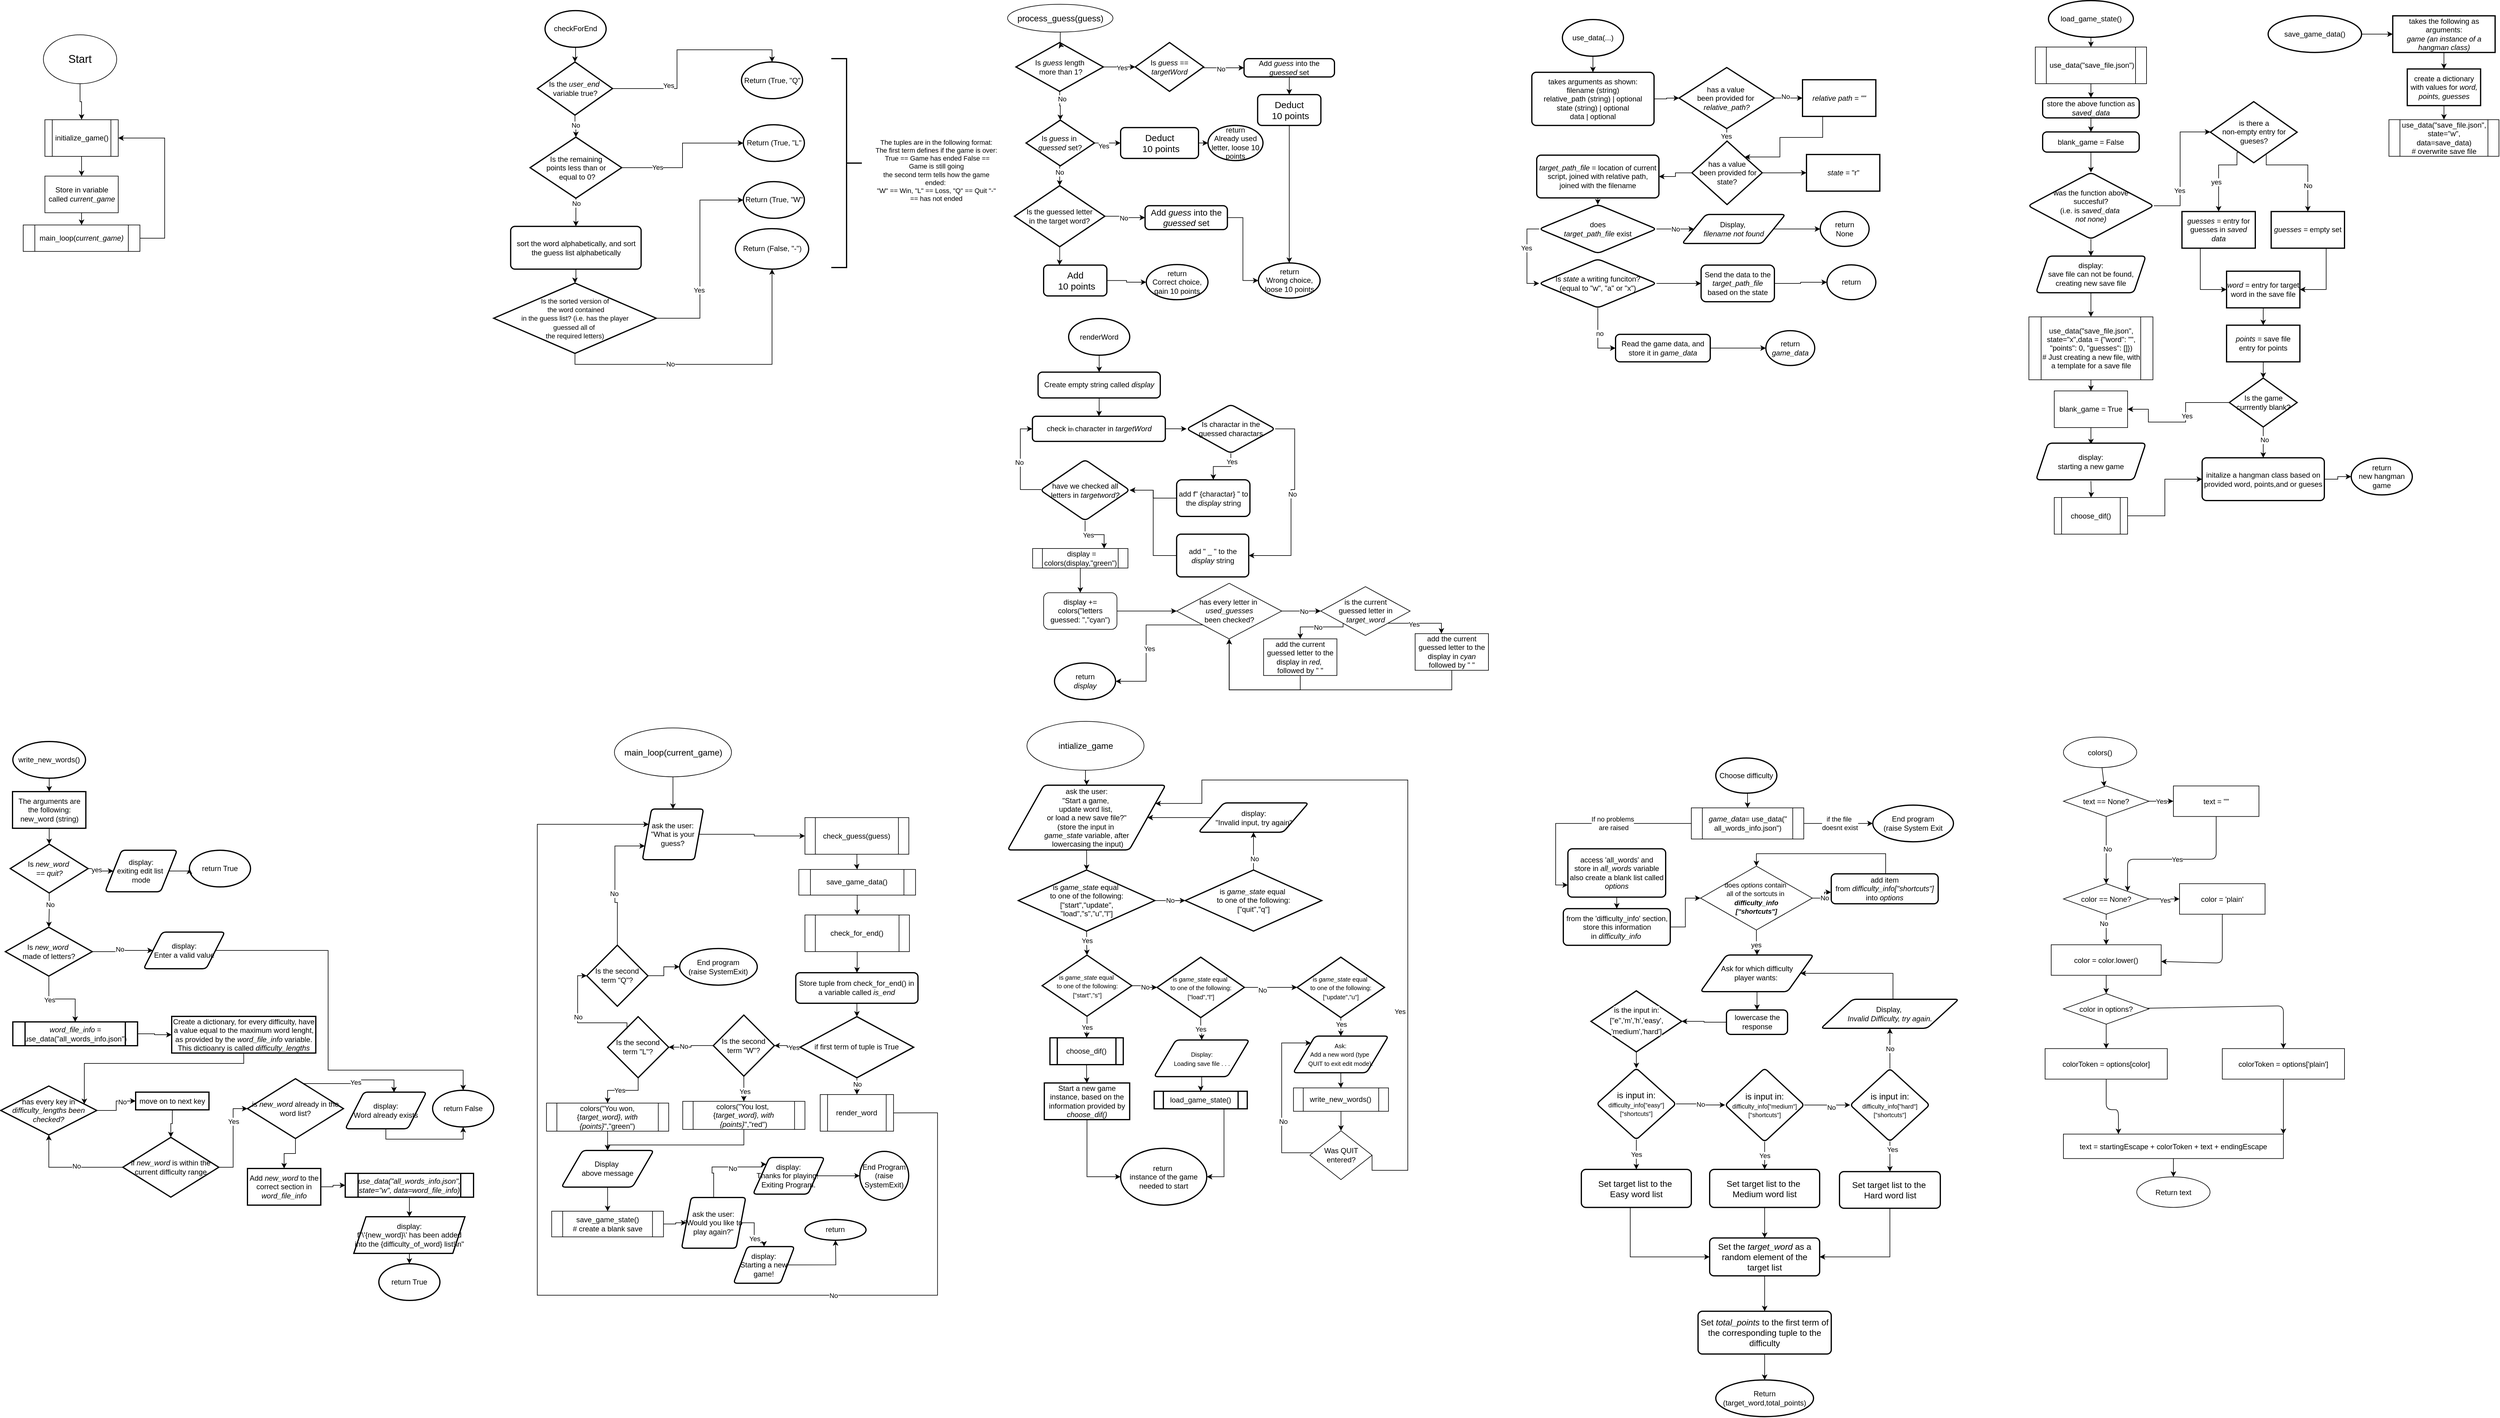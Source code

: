 <mxfile version="26.1.3">
  <diagram name="Page-1" id="VFj65QAzPsNUZFpsatWj">
    <mxGraphModel dx="4920" dy="3240" grid="0" gridSize="10" guides="1" tooltips="1" connect="1" arrows="1" fold="1" page="1" pageScale="1" pageWidth="827" pageHeight="1169" math="0" shadow="0">
      <root>
        <mxCell id="0" />
        <mxCell id="1" parent="0" />
        <mxCell id="MnmEK7-N3imYMPAZ-l2H-24" value="" style="edgeStyle=orthogonalEdgeStyle;rounded=0;orthogonalLoop=1;jettySize=auto;html=1;" parent="1" source="MnmEK7-N3imYMPAZ-l2H-10" target="MnmEK7-N3imYMPAZ-l2H-23" edge="1">
          <mxGeometry relative="1" as="geometry" />
        </mxCell>
        <mxCell id="MnmEK7-N3imYMPAZ-l2H-160" value="Yes" style="edgeLabel;html=1;align=center;verticalAlign=middle;resizable=0;points=[];" parent="MnmEK7-N3imYMPAZ-l2H-24" vertex="1" connectable="0">
          <mxGeometry x="0.13" y="-1" relative="1" as="geometry">
            <mxPoint as="offset" />
          </mxGeometry>
        </mxCell>
        <mxCell id="MnmEK7-N3imYMPAZ-l2H-34" value="" style="edgeStyle=orthogonalEdgeStyle;rounded=0;orthogonalLoop=1;jettySize=auto;html=1;" parent="1" source="MnmEK7-N3imYMPAZ-l2H-10" target="MnmEK7-N3imYMPAZ-l2H-33" edge="1">
          <mxGeometry relative="1" as="geometry" />
        </mxCell>
        <mxCell id="MnmEK7-N3imYMPAZ-l2H-38" value="No" style="edgeLabel;html=1;align=center;verticalAlign=middle;resizable=0;points=[];" parent="MnmEK7-N3imYMPAZ-l2H-34" vertex="1" connectable="0">
          <mxGeometry x="-0.49" y="3" relative="1" as="geometry">
            <mxPoint as="offset" />
          </mxGeometry>
        </mxCell>
        <mxCell id="MnmEK7-N3imYMPAZ-l2H-10" value="Is &lt;i&gt;guess &lt;/i&gt;length&lt;div&gt;&amp;nbsp;more than 1?&lt;/div&gt;" style="strokeWidth=2;html=1;shape=mxgraph.flowchart.decision;whiteSpace=wrap;" parent="1" vertex="1">
          <mxGeometry x="1681.75" y="70.61" width="143" height="80" as="geometry" />
        </mxCell>
        <mxCell id="MnmEK7-N3imYMPAZ-l2H-68" style="edgeStyle=orthogonalEdgeStyle;rounded=0;orthogonalLoop=1;jettySize=auto;html=1;entryX=0;entryY=0.5;entryDx=0;entryDy=0;exitX=1;exitY=0.5;exitDx=0;exitDy=0;exitPerimeter=0;" parent="1" source="MnmEK7-N3imYMPAZ-l2H-23" target="MnmEK7-N3imYMPAZ-l2H-67" edge="1">
          <mxGeometry relative="1" as="geometry">
            <Array as="points">
              <mxPoint x="1989" y="112.0" />
            </Array>
          </mxGeometry>
        </mxCell>
        <mxCell id="i9rH-VH7goMe6gmp9oEX-59" value="No" style="edgeLabel;html=1;align=center;verticalAlign=middle;resizable=0;points=[];" parent="MnmEK7-N3imYMPAZ-l2H-68" vertex="1" connectable="0">
          <mxGeometry x="-0.124" y="-2" relative="1" as="geometry">
            <mxPoint as="offset" />
          </mxGeometry>
        </mxCell>
        <mxCell id="MnmEK7-N3imYMPAZ-l2H-23" value="Is &lt;i&gt;guess &lt;/i&gt;== &lt;i&gt;targetWord&lt;/i&gt;" style="strokeWidth=2;html=1;shape=mxgraph.flowchart.decision;whiteSpace=wrap;" parent="1" vertex="1">
          <mxGeometry x="1877" y="70.61" width="112" height="80" as="geometry" />
        </mxCell>
        <mxCell id="MnmEK7-N3imYMPAZ-l2H-60" value="" style="edgeStyle=orthogonalEdgeStyle;rounded=0;orthogonalLoop=1;jettySize=auto;html=1;" parent="1" edge="1">
          <mxGeometry relative="1" as="geometry">
            <mxPoint x="2241.048" y="125.5" as="sourcePoint" />
          </mxGeometry>
        </mxCell>
        <mxCell id="3p7yJRifDNwi82YsYZCq-20" style="edgeStyle=orthogonalEdgeStyle;rounded=0;orthogonalLoop=1;jettySize=auto;html=1;entryX=0;entryY=0.5;entryDx=0;entryDy=0;" parent="1" source="MnmEK7-N3imYMPAZ-l2H-33" target="i9rH-VH7goMe6gmp9oEX-51" edge="1">
          <mxGeometry relative="1" as="geometry" />
        </mxCell>
        <mxCell id="3p7yJRifDNwi82YsYZCq-21" value="Yes" style="edgeLabel;html=1;align=center;verticalAlign=middle;resizable=0;points=[];" parent="3p7yJRifDNwi82YsYZCq-20" vertex="1" connectable="0">
          <mxGeometry x="-0.387" y="-5" relative="1" as="geometry">
            <mxPoint x="1" as="offset" />
          </mxGeometry>
        </mxCell>
        <mxCell id="3p7yJRifDNwi82YsYZCq-22" style="edgeStyle=orthogonalEdgeStyle;rounded=0;orthogonalLoop=1;jettySize=auto;html=1;entryX=0.5;entryY=0;entryDx=0;entryDy=0;" parent="1" source="MnmEK7-N3imYMPAZ-l2H-33" target="MnmEK7-N3imYMPAZ-l2H-39" edge="1">
          <mxGeometry relative="1" as="geometry">
            <Array as="points">
              <mxPoint x="1754" y="235.11" />
              <mxPoint x="1754" y="347" />
            </Array>
          </mxGeometry>
        </mxCell>
        <mxCell id="i9rH-VH7goMe6gmp9oEX-57" value="No" style="edgeLabel;html=1;align=center;verticalAlign=middle;resizable=0;points=[];" parent="3p7yJRifDNwi82YsYZCq-22" vertex="1" connectable="0">
          <mxGeometry x="-0.34" y="-1" relative="1" as="geometry">
            <mxPoint as="offset" />
          </mxGeometry>
        </mxCell>
        <mxCell id="MnmEK7-N3imYMPAZ-l2H-33" value="Is &lt;i&gt;guess &lt;/i&gt;in&amp;nbsp;&lt;div&gt;&lt;i&gt;guessed&amp;nbsp;&lt;/i&gt;&lt;span style=&quot;background-color: transparent; color: light-dark(rgb(0, 0, 0), rgb(255, 255, 255));&quot;&gt;set?&lt;/span&gt;&lt;/div&gt;" style="rhombus;whiteSpace=wrap;html=1;strokeWidth=2;" parent="1" vertex="1">
          <mxGeometry x="1698.25" y="197.61" width="112" height="75" as="geometry" />
        </mxCell>
        <mxCell id="3p7yJRifDNwi82YsYZCq-18" value="" style="edgeStyle=orthogonalEdgeStyle;rounded=0;orthogonalLoop=1;jettySize=auto;html=1;entryX=0;entryY=0.5;entryDx=0;entryDy=0;" parent="1" source="MnmEK7-N3imYMPAZ-l2H-39" target="MnmEK7-N3imYMPAZ-l2H-45" edge="1">
          <mxGeometry relative="1" as="geometry">
            <mxPoint x="2087" y="462" as="targetPoint" />
          </mxGeometry>
        </mxCell>
        <mxCell id="3p7yJRifDNwi82YsYZCq-19" value="No" style="edgeLabel;html=1;align=center;verticalAlign=middle;resizable=0;points=[];" parent="3p7yJRifDNwi82YsYZCq-18" vertex="1" connectable="0">
          <mxGeometry x="-0.08" y="2" relative="1" as="geometry">
            <mxPoint x="-1" y="5" as="offset" />
          </mxGeometry>
        </mxCell>
        <mxCell id="i9rH-VH7goMe6gmp9oEX-66" style="edgeStyle=orthogonalEdgeStyle;rounded=0;orthogonalLoop=1;jettySize=auto;html=1;entryX=0.25;entryY=0;entryDx=0;entryDy=0;" parent="1" source="MnmEK7-N3imYMPAZ-l2H-39" target="i9rH-VH7goMe6gmp9oEX-65" edge="1">
          <mxGeometry relative="1" as="geometry" />
        </mxCell>
        <mxCell id="MnmEK7-N3imYMPAZ-l2H-39" value="Is the guessed letter&lt;div&gt;in the target word?&lt;/div&gt;" style="rhombus;whiteSpace=wrap;html=1;strokeWidth=2;" parent="1" vertex="1">
          <mxGeometry x="1679.25" y="305" width="148" height="100" as="geometry" />
        </mxCell>
        <mxCell id="i9rH-VH7goMe6gmp9oEX-61" style="edgeStyle=orthogonalEdgeStyle;rounded=0;orthogonalLoop=1;jettySize=auto;html=1;entryX=0;entryY=0.5;entryDx=0;entryDy=0;exitX=1;exitY=0.5;exitDx=0;exitDy=0;" parent="1" source="MnmEK7-N3imYMPAZ-l2H-45" target="i9rH-VH7goMe6gmp9oEX-58" edge="1">
          <mxGeometry relative="1" as="geometry">
            <Array as="points" />
          </mxGeometry>
        </mxCell>
        <mxCell id="MnmEK7-N3imYMPAZ-l2H-45" value="Add &lt;i&gt;guess &lt;/i&gt;into the &lt;i&gt;guessed &lt;/i&gt;set" style="rounded=1;whiteSpace=wrap;html=1;absoluteArcSize=1;arcSize=14;strokeWidth=2;fontSize=14;" parent="1" vertex="1">
          <mxGeometry x="1893" y="337.73" width="134.75" height="39.14" as="geometry" />
        </mxCell>
        <mxCell id="MnmEK7-N3imYMPAZ-l2H-59" value="" style="edgeStyle=orthogonalEdgeStyle;rounded=0;orthogonalLoop=1;jettySize=auto;html=1;" parent="1" source="MnmEK7-N3imYMPAZ-l2H-57" target="MnmEK7-N3imYMPAZ-l2H-10" edge="1">
          <mxGeometry relative="1" as="geometry" />
        </mxCell>
        <mxCell id="MnmEK7-N3imYMPAZ-l2H-57" value="&lt;font style=&quot;font-size: 14px;&quot;&gt;process_guess(guess)&lt;/font&gt;" style="ellipse;whiteSpace=wrap;html=1;" parent="1" vertex="1">
          <mxGeometry x="1668" y="8" width="172.5" height="45.5" as="geometry" />
        </mxCell>
        <mxCell id="i9rH-VH7goMe6gmp9oEX-60" style="edgeStyle=orthogonalEdgeStyle;rounded=0;orthogonalLoop=1;jettySize=auto;html=1;entryX=0.5;entryY=0;entryDx=0;entryDy=0;exitX=0.5;exitY=1;exitDx=0;exitDy=0;" parent="1" source="i9rH-VH7goMe6gmp9oEX-63" target="i9rH-VH7goMe6gmp9oEX-58" edge="1">
          <mxGeometry relative="1" as="geometry" />
        </mxCell>
        <mxCell id="i9rH-VH7goMe6gmp9oEX-64" style="edgeStyle=orthogonalEdgeStyle;rounded=0;orthogonalLoop=1;jettySize=auto;html=1;" parent="1" source="MnmEK7-N3imYMPAZ-l2H-67" target="i9rH-VH7goMe6gmp9oEX-63" edge="1">
          <mxGeometry relative="1" as="geometry" />
        </mxCell>
        <mxCell id="MnmEK7-N3imYMPAZ-l2H-67" value="Add &lt;i&gt;guess &lt;/i&gt;into the &lt;i&gt;guessed &lt;/i&gt;set" style="rounded=1;whiteSpace=wrap;html=1;absoluteArcSize=1;arcSize=14;strokeWidth=2;" parent="1" vertex="1">
          <mxGeometry x="2055" y="97" width="148" height="30" as="geometry" />
        </mxCell>
        <mxCell id="MnmEK7-N3imYMPAZ-l2H-76" value="" style="edgeStyle=orthogonalEdgeStyle;rounded=0;orthogonalLoop=1;jettySize=auto;html=1;entryX=0.5;entryY=0;entryDx=0;entryDy=0;entryPerimeter=0;" parent="1" source="MnmEK7-N3imYMPAZ-l2H-74" target="i9rH-VH7goMe6gmp9oEX-45" edge="1">
          <mxGeometry relative="1" as="geometry">
            <mxPoint x="988.5" y="120.0" as="targetPoint" />
          </mxGeometry>
        </mxCell>
        <mxCell id="MnmEK7-N3imYMPAZ-l2H-74" value="checkForEnd" style="strokeWidth=2;html=1;shape=mxgraph.flowchart.start_2;whiteSpace=wrap;" parent="1" vertex="1">
          <mxGeometry x="911" y="18.39" width="100" height="60" as="geometry" />
        </mxCell>
        <mxCell id="MnmEK7-N3imYMPAZ-l2H-80" value="" style="edgeStyle=orthogonalEdgeStyle;rounded=0;orthogonalLoop=1;jettySize=auto;html=1;" parent="1" source="MnmEK7-N3imYMPAZ-l2H-77" target="MnmEK7-N3imYMPAZ-l2H-79" edge="1">
          <mxGeometry relative="1" as="geometry" />
        </mxCell>
        <mxCell id="MnmEK7-N3imYMPAZ-l2H-89" value="Yes" style="edgeLabel;html=1;align=center;verticalAlign=middle;resizable=0;points=[];" parent="MnmEK7-N3imYMPAZ-l2H-80" vertex="1" connectable="0">
          <mxGeometry x="-0.511" y="1" relative="1" as="geometry">
            <mxPoint as="offset" />
          </mxGeometry>
        </mxCell>
        <mxCell id="MnmEK7-N3imYMPAZ-l2H-82" value="" style="edgeStyle=orthogonalEdgeStyle;rounded=0;orthogonalLoop=1;jettySize=auto;html=1;entryX=0.5;entryY=0;entryDx=0;entryDy=0;" parent="1" source="MnmEK7-N3imYMPAZ-l2H-77" target="MnmEK7-N3imYMPAZ-l2H-83" edge="1">
          <mxGeometry relative="1" as="geometry">
            <mxPoint x="961.5" y="324.61" as="targetPoint" />
          </mxGeometry>
        </mxCell>
        <mxCell id="MnmEK7-N3imYMPAZ-l2H-90" value="No" style="edgeLabel;html=1;align=center;verticalAlign=middle;resizable=0;points=[];" parent="MnmEK7-N3imYMPAZ-l2H-82" vertex="1" connectable="0">
          <mxGeometry x="-0.621" relative="1" as="geometry">
            <mxPoint as="offset" />
          </mxGeometry>
        </mxCell>
        <mxCell id="MnmEK7-N3imYMPAZ-l2H-77" value="Is the remaining&lt;div&gt;points less than or&lt;/div&gt;&lt;div&gt;&amp;nbsp;equal to 0?&lt;/div&gt;" style="strokeWidth=2;html=1;shape=mxgraph.flowchart.decision;whiteSpace=wrap;" parent="1" vertex="1">
          <mxGeometry x="886.5" y="225.5" width="150" height="100" as="geometry" />
        </mxCell>
        <mxCell id="MnmEK7-N3imYMPAZ-l2H-79" value="Return (True, &quot;L&quot;" style="strokeWidth=2;html=1;shape=mxgraph.flowchart.start_2;whiteSpace=wrap;" parent="1" vertex="1">
          <mxGeometry x="1235.5" y="205.25" width="100" height="60" as="geometry" />
        </mxCell>
        <mxCell id="MnmEK7-N3imYMPAZ-l2H-85" value="" style="edgeStyle=orthogonalEdgeStyle;rounded=0;orthogonalLoop=1;jettySize=auto;html=1;" parent="1" source="MnmEK7-N3imYMPAZ-l2H-83" target="MnmEK7-N3imYMPAZ-l2H-84" edge="1">
          <mxGeometry relative="1" as="geometry" />
        </mxCell>
        <mxCell id="MnmEK7-N3imYMPAZ-l2H-83" value="sort the word alphabetically, and sort the guess list alphabetically" style="rounded=1;whiteSpace=wrap;html=1;absoluteArcSize=1;arcSize=14;strokeWidth=2;" parent="1" vertex="1">
          <mxGeometry x="854.75" y="371.61" width="213.5" height="70" as="geometry" />
        </mxCell>
        <mxCell id="MnmEK7-N3imYMPAZ-l2H-88" value="" style="edgeStyle=orthogonalEdgeStyle;rounded=0;orthogonalLoop=1;jettySize=auto;html=1;exitX=1;exitY=0.5;exitDx=0;exitDy=0;" parent="1" source="MnmEK7-N3imYMPAZ-l2H-84" target="MnmEK7-N3imYMPAZ-l2H-87" edge="1">
          <mxGeometry relative="1" as="geometry">
            <Array as="points">
              <mxPoint x="1164.5" y="522.5" />
              <mxPoint x="1164.5" y="328.5" />
            </Array>
          </mxGeometry>
        </mxCell>
        <mxCell id="MnmEK7-N3imYMPAZ-l2H-91" value="Yes" style="edgeLabel;html=1;align=center;verticalAlign=middle;resizable=0;points=[];" parent="MnmEK7-N3imYMPAZ-l2H-88" vertex="1" connectable="0">
          <mxGeometry x="-0.3" y="2" relative="1" as="geometry">
            <mxPoint as="offset" />
          </mxGeometry>
        </mxCell>
        <mxCell id="MnmEK7-N3imYMPAZ-l2H-93" value="" style="edgeStyle=orthogonalEdgeStyle;rounded=0;orthogonalLoop=1;jettySize=auto;html=1;" parent="1" source="MnmEK7-N3imYMPAZ-l2H-84" target="MnmEK7-N3imYMPAZ-l2H-92" edge="1">
          <mxGeometry relative="1" as="geometry">
            <Array as="points">
              <mxPoint x="959.5" y="597.5" />
              <mxPoint x="1282.5" y="597.5" />
            </Array>
          </mxGeometry>
        </mxCell>
        <mxCell id="MnmEK7-N3imYMPAZ-l2H-106" value="No" style="edgeLabel;html=1;align=center;verticalAlign=middle;resizable=0;points=[];" parent="MnmEK7-N3imYMPAZ-l2H-93" vertex="1" connectable="0">
          <mxGeometry x="-0.299" relative="1" as="geometry">
            <mxPoint y="-1" as="offset" />
          </mxGeometry>
        </mxCell>
        <mxCell id="MnmEK7-N3imYMPAZ-l2H-84" value="&lt;div style=&quot;&quot;&gt;&lt;span style=&quot;background-color: transparent; color: light-dark(rgb(0, 0, 0), rgb(255, 255, 255));&quot;&gt;&lt;font style=&quot;font-size: 11px;&quot;&gt;Is the sorted version of&lt;/font&gt;&lt;/span&gt;&lt;/div&gt;&lt;div style=&quot;&quot;&gt;&lt;span style=&quot;background-color: transparent; color: light-dark(rgb(0, 0, 0), rgb(255, 255, 255));&quot;&gt;&lt;font style=&quot;font-size: 11px;&quot;&gt;&amp;nbsp;the word contained&lt;/font&gt;&lt;/span&gt;&lt;/div&gt;&lt;div style=&quot;&quot;&gt;&lt;span style=&quot;background-color: transparent; color: light-dark(rgb(0, 0, 0), rgb(255, 255, 255));&quot;&gt;&lt;font style=&quot;font-size: 11px;&quot;&gt;&amp;nbsp;in the guess list?&amp;nbsp;&lt;/font&gt;&lt;/span&gt;&lt;span style=&quot;font-size: 11px; background-color: transparent; color: light-dark(rgb(0, 0, 0), rgb(255, 255, 255));&quot;&gt;(i.e. has the player&amp;nbsp;&lt;/span&gt;&lt;/div&gt;&lt;div style=&quot;&quot;&gt;&lt;font style=&quot;font-size: 11px;&quot;&gt;guessed all of&amp;nbsp;&lt;/font&gt;&lt;/div&gt;&lt;div style=&quot;&quot;&gt;&lt;font style=&quot;font-size: 11px;&quot;&gt;the required letters)&lt;/font&gt;&lt;/div&gt;" style="rhombus;whiteSpace=wrap;html=1;rounded=1;arcSize=0;strokeWidth=2;align=center;" parent="1" vertex="1">
          <mxGeometry x="827" y="464.5" width="266" height="115" as="geometry" />
        </mxCell>
        <mxCell id="MnmEK7-N3imYMPAZ-l2H-87" value="Return (True, &quot;W&quot;" style="strokeWidth=2;html=1;shape=mxgraph.flowchart.start_2;whiteSpace=wrap;" parent="1" vertex="1">
          <mxGeometry x="1235.5" y="298.39" width="100" height="60" as="geometry" />
        </mxCell>
        <mxCell id="MnmEK7-N3imYMPAZ-l2H-92" value="Return (False, &quot;-&quot;)" style="ellipse;whiteSpace=wrap;html=1;rounded=1;arcSize=0;strokeWidth=2;" parent="1" vertex="1">
          <mxGeometry x="1222.5" y="375.36" width="120" height="66.25" as="geometry" />
        </mxCell>
        <mxCell id="MnmEK7-N3imYMPAZ-l2H-99" value="" style="strokeWidth=2;html=1;shape=mxgraph.flowchart.annotation_2;align=left;labelPosition=right;pointerEvents=1;rotation=-180;" parent="1" vertex="1">
          <mxGeometry x="1379.5" y="97" width="50" height="342" as="geometry" />
        </mxCell>
        <mxCell id="MnmEK7-N3imYMPAZ-l2H-100" value="The tuples are in the following format:&lt;br&gt;The first term defines if the game is over:&lt;div&gt;&amp;nbsp;True == Game has ended&amp;nbsp;False == Game is still going&lt;br&gt;the second term tells how the game ended:&amp;nbsp;&lt;br&gt;&quot;W&quot; == Win, &quot;L&quot; == Loss, &quot;Q&quot; == Quit &quot;-&quot; == has not ended&lt;/div&gt;" style="text;html=1;align=center;verticalAlign=middle;whiteSpace=wrap;rounded=0;fontSize=11;" parent="1" vertex="1">
          <mxGeometry x="1448.5" y="265.25" width="205" height="30" as="geometry" />
        </mxCell>
        <mxCell id="i9rH-VH7goMe6gmp9oEX-21" value="" style="edgeStyle=orthogonalEdgeStyle;rounded=0;orthogonalLoop=1;jettySize=auto;html=1;" parent="1" source="i9rH-VH7goMe6gmp9oEX-22" target="i9rH-VH7goMe6gmp9oEX-24" edge="1">
          <mxGeometry relative="1" as="geometry" />
        </mxCell>
        <mxCell id="i9rH-VH7goMe6gmp9oEX-22" value="renderWord" style="strokeWidth=2;html=1;shape=mxgraph.flowchart.start_2;whiteSpace=wrap;" parent="1" vertex="1">
          <mxGeometry x="1767.91" y="522.5" width="100" height="60" as="geometry" />
        </mxCell>
        <mxCell id="i9rH-VH7goMe6gmp9oEX-23" value="" style="edgeStyle=orthogonalEdgeStyle;rounded=0;orthogonalLoop=1;jettySize=auto;html=1;" parent="1" source="i9rH-VH7goMe6gmp9oEX-24" target="i9rH-VH7goMe6gmp9oEX-26" edge="1">
          <mxGeometry relative="1" as="geometry" />
        </mxCell>
        <mxCell id="i9rH-VH7goMe6gmp9oEX-24" value="Create empty string called &lt;i&gt;display&lt;/i&gt;" style="rounded=1;whiteSpace=wrap;html=1;absoluteArcSize=1;arcSize=14;strokeWidth=2;" parent="1" vertex="1">
          <mxGeometry x="1717.91" y="610.25" width="200" height="42.25" as="geometry" />
        </mxCell>
        <mxCell id="i9rH-VH7goMe6gmp9oEX-25" value="" style="edgeStyle=orthogonalEdgeStyle;rounded=0;orthogonalLoop=1;jettySize=auto;html=1;" parent="1" source="i9rH-VH7goMe6gmp9oEX-26" target="i9rH-VH7goMe6gmp9oEX-31" edge="1">
          <mxGeometry relative="1" as="geometry" />
        </mxCell>
        <mxCell id="i9rH-VH7goMe6gmp9oEX-26" value="check i&lt;font style=&quot;font-size: 8px;&quot;&gt;th &lt;/font&gt;&lt;font style=&quot;font-size: 12px;&quot;&gt;character in &lt;i&gt;targetWord&lt;/i&gt;&lt;/font&gt;" style="whiteSpace=wrap;html=1;rounded=1;arcSize=14;strokeWidth=2;" parent="1" vertex="1">
          <mxGeometry x="1708.66" y="682.5" width="217.5" height="41.13" as="geometry" />
        </mxCell>
        <mxCell id="i9rH-VH7goMe6gmp9oEX-27" value="" style="edgeStyle=orthogonalEdgeStyle;rounded=0;orthogonalLoop=1;jettySize=auto;html=1;" parent="1" source="i9rH-VH7goMe6gmp9oEX-31" target="i9rH-VH7goMe6gmp9oEX-38" edge="1">
          <mxGeometry relative="1" as="geometry" />
        </mxCell>
        <mxCell id="i9rH-VH7goMe6gmp9oEX-28" value="Yes" style="edgeLabel;html=1;align=center;verticalAlign=middle;resizable=0;points=[];" parent="i9rH-VH7goMe6gmp9oEX-27" vertex="1" connectable="0">
          <mxGeometry x="-0.655" y="1" relative="1" as="geometry">
            <mxPoint y="1" as="offset" />
          </mxGeometry>
        </mxCell>
        <mxCell id="i9rH-VH7goMe6gmp9oEX-29" style="edgeStyle=orthogonalEdgeStyle;rounded=0;orthogonalLoop=1;jettySize=auto;html=1;entryX=1;entryY=0.5;entryDx=0;entryDy=0;" parent="1" source="i9rH-VH7goMe6gmp9oEX-31" target="i9rH-VH7goMe6gmp9oEX-40" edge="1">
          <mxGeometry relative="1" as="geometry">
            <mxPoint x="2104.91" y="982.5" as="targetPoint" />
            <Array as="points">
              <mxPoint x="2137.91" y="703.5" />
              <mxPoint x="2137.91" y="802.5" />
              <mxPoint x="2131.91" y="802.5" />
              <mxPoint x="2131.91" y="910.5" />
            </Array>
          </mxGeometry>
        </mxCell>
        <mxCell id="i9rH-VH7goMe6gmp9oEX-30" value="No" style="edgeLabel;html=1;align=center;verticalAlign=middle;resizable=0;points=[];" parent="i9rH-VH7goMe6gmp9oEX-29" vertex="1" connectable="0">
          <mxGeometry x="-0.082" y="2" relative="1" as="geometry">
            <mxPoint as="offset" />
          </mxGeometry>
        </mxCell>
        <mxCell id="i9rH-VH7goMe6gmp9oEX-31" value="Is charactar in the guessed charactars" style="rhombus;whiteSpace=wrap;html=1;rounded=1;arcSize=14;strokeWidth=2;" parent="1" vertex="1">
          <mxGeometry x="1960.91" y="663.07" width="145" height="80" as="geometry" />
        </mxCell>
        <mxCell id="i9rH-VH7goMe6gmp9oEX-32" style="edgeStyle=orthogonalEdgeStyle;rounded=0;orthogonalLoop=1;jettySize=auto;html=1;entryX=0;entryY=0.5;entryDx=0;entryDy=0;" parent="1" source="i9rH-VH7goMe6gmp9oEX-36" target="i9rH-VH7goMe6gmp9oEX-26" edge="1">
          <mxGeometry relative="1" as="geometry">
            <Array as="points">
              <mxPoint x="1688.91" y="802.5" />
              <mxPoint x="1688.91" y="703.5" />
            </Array>
          </mxGeometry>
        </mxCell>
        <mxCell id="i9rH-VH7goMe6gmp9oEX-33" value="No" style="edgeLabel;html=1;align=center;verticalAlign=middle;resizable=0;points=[];" parent="i9rH-VH7goMe6gmp9oEX-32" vertex="1" connectable="0">
          <mxGeometry x="0.031" y="2" relative="1" as="geometry">
            <mxPoint as="offset" />
          </mxGeometry>
        </mxCell>
        <mxCell id="i9rH-VH7goMe6gmp9oEX-34" value="" style="edgeStyle=orthogonalEdgeStyle;rounded=0;orthogonalLoop=1;jettySize=auto;html=1;entryX=0.75;entryY=0;entryDx=0;entryDy=0;" parent="1" source="i9rH-VH7goMe6gmp9oEX-36" target="8CNu94MH22dxktme5AYE-50" edge="1">
          <mxGeometry relative="1" as="geometry">
            <mxPoint x="1787" y="894.5" as="targetPoint" />
          </mxGeometry>
        </mxCell>
        <mxCell id="i9rH-VH7goMe6gmp9oEX-35" value="Yes" style="edgeLabel;html=1;align=center;verticalAlign=middle;resizable=0;points=[];" parent="i9rH-VH7goMe6gmp9oEX-34" vertex="1" connectable="0">
          <mxGeometry x="-0.271" relative="1" as="geometry">
            <mxPoint as="offset" />
          </mxGeometry>
        </mxCell>
        <mxCell id="i9rH-VH7goMe6gmp9oEX-36" value="have we checked all letters in &lt;i&gt;targetword?&lt;/i&gt;" style="rhombus;whiteSpace=wrap;html=1;rounded=1;arcSize=14;strokeWidth=2;" parent="1" vertex="1">
          <mxGeometry x="1721.66" y="753.5" width="146.25" height="100" as="geometry" />
        </mxCell>
        <mxCell id="i9rH-VH7goMe6gmp9oEX-37" style="edgeStyle=orthogonalEdgeStyle;rounded=0;orthogonalLoop=1;jettySize=auto;html=1;entryX=1;entryY=0.5;entryDx=0;entryDy=0;" parent="1" source="i9rH-VH7goMe6gmp9oEX-38" target="i9rH-VH7goMe6gmp9oEX-36" edge="1">
          <mxGeometry relative="1" as="geometry" />
        </mxCell>
        <mxCell id="i9rH-VH7goMe6gmp9oEX-38" value="add f&quot; {charactar} &quot; to the &lt;i&gt;display&lt;/i&gt; string" style="whiteSpace=wrap;html=1;rounded=1;arcSize=14;strokeWidth=2;" parent="1" vertex="1">
          <mxGeometry x="1944.66" y="786.5" width="120" height="60" as="geometry" />
        </mxCell>
        <mxCell id="i9rH-VH7goMe6gmp9oEX-39" style="edgeStyle=orthogonalEdgeStyle;rounded=0;orthogonalLoop=1;jettySize=auto;html=1;entryX=1;entryY=0.5;entryDx=0;entryDy=0;" parent="1" source="i9rH-VH7goMe6gmp9oEX-40" target="i9rH-VH7goMe6gmp9oEX-36" edge="1">
          <mxGeometry relative="1" as="geometry" />
        </mxCell>
        <mxCell id="i9rH-VH7goMe6gmp9oEX-40" value="add &quot; _ &quot; to the &lt;i&gt;display&lt;/i&gt; string" style="rounded=1;whiteSpace=wrap;html=1;absoluteArcSize=1;arcSize=14;strokeWidth=2;" parent="1" vertex="1">
          <mxGeometry x="1944.66" y="875.5" width="118" height="70" as="geometry" />
        </mxCell>
        <mxCell id="i9rH-VH7goMe6gmp9oEX-45" value="Is the &lt;i&gt;user_end&lt;/i&gt;&amp;nbsp;&lt;div&gt;variable true?&lt;/div&gt;" style="strokeWidth=2;html=1;shape=mxgraph.flowchart.decision;whiteSpace=wrap;" parent="1" vertex="1">
          <mxGeometry x="898.5" y="102.5" width="123" height="87" as="geometry" />
        </mxCell>
        <mxCell id="i9rH-VH7goMe6gmp9oEX-46" value="Return (True, &quot;Q&quot;" style="strokeWidth=2;html=1;shape=mxgraph.flowchart.start_2;whiteSpace=wrap;" parent="1" vertex="1">
          <mxGeometry x="1232.5" y="102.5" width="100" height="60" as="geometry" />
        </mxCell>
        <mxCell id="i9rH-VH7goMe6gmp9oEX-47" style="edgeStyle=orthogonalEdgeStyle;rounded=0;orthogonalLoop=1;jettySize=auto;html=1;entryX=0.5;entryY=0;entryDx=0;entryDy=0;entryPerimeter=0;" parent="1" source="i9rH-VH7goMe6gmp9oEX-45" target="i9rH-VH7goMe6gmp9oEX-46" edge="1">
          <mxGeometry relative="1" as="geometry" />
        </mxCell>
        <mxCell id="i9rH-VH7goMe6gmp9oEX-48" value="Yes" style="edgeLabel;html=1;align=center;verticalAlign=middle;resizable=0;points=[];" parent="i9rH-VH7goMe6gmp9oEX-47" vertex="1" connectable="0">
          <mxGeometry x="-0.472" y="5" relative="1" as="geometry">
            <mxPoint as="offset" />
          </mxGeometry>
        </mxCell>
        <mxCell id="i9rH-VH7goMe6gmp9oEX-49" style="edgeStyle=orthogonalEdgeStyle;rounded=0;orthogonalLoop=1;jettySize=auto;html=1;entryX=0.5;entryY=0;entryDx=0;entryDy=0;entryPerimeter=0;" parent="1" source="i9rH-VH7goMe6gmp9oEX-45" target="MnmEK7-N3imYMPAZ-l2H-77" edge="1">
          <mxGeometry relative="1" as="geometry" />
        </mxCell>
        <mxCell id="i9rH-VH7goMe6gmp9oEX-50" value="No" style="edgeLabel;html=1;align=center;verticalAlign=middle;resizable=0;points=[];" parent="i9rH-VH7goMe6gmp9oEX-49" vertex="1" connectable="0">
          <mxGeometry x="-0.139" y="1" relative="1" as="geometry">
            <mxPoint as="offset" />
          </mxGeometry>
        </mxCell>
        <mxCell id="i9rH-VH7goMe6gmp9oEX-54" value="" style="edgeStyle=orthogonalEdgeStyle;rounded=0;orthogonalLoop=1;jettySize=auto;html=1;" parent="1" source="i9rH-VH7goMe6gmp9oEX-51" target="i9rH-VH7goMe6gmp9oEX-53" edge="1">
          <mxGeometry relative="1" as="geometry" />
        </mxCell>
        <mxCell id="i9rH-VH7goMe6gmp9oEX-51" value="&lt;font style=&quot;font-size: 15px;&quot;&gt;Deduct&lt;/font&gt;&lt;div&gt;&lt;font style=&quot;font-size: 15px;&quot;&gt;&amp;nbsp;10 points&lt;/font&gt;&lt;/div&gt;" style="rounded=1;whiteSpace=wrap;html=1;absoluteArcSize=1;arcSize=14;strokeWidth=2;" parent="1" vertex="1">
          <mxGeometry x="1853" y="209.86" width="127.5" height="50.5" as="geometry" />
        </mxCell>
        <mxCell id="i9rH-VH7goMe6gmp9oEX-53" value="&lt;div&gt;return&lt;/div&gt;Already used letter, loose 10 points" style="ellipse;whiteSpace=wrap;html=1;strokeWidth=2;rounded=1;arcSize=12;" parent="1" vertex="1">
          <mxGeometry x="1996" y="206.36" width="90" height="57.5" as="geometry" />
        </mxCell>
        <mxCell id="i9rH-VH7goMe6gmp9oEX-58" value="return&lt;div&gt;Wrong choice, loose 10 points&lt;/div&gt;" style="ellipse;whiteSpace=wrap;html=1;strokeWidth=2;rounded=1;arcSize=12;" parent="1" vertex="1">
          <mxGeometry x="2078.5" y="431.5" width="101" height="57.5" as="geometry" />
        </mxCell>
        <mxCell id="i9rH-VH7goMe6gmp9oEX-62" value="return&lt;div&gt;Correct choice,&lt;/div&gt;&lt;div&gt;gain 10 points&lt;/div&gt;" style="ellipse;whiteSpace=wrap;html=1;strokeWidth=2;rounded=1;arcSize=12;" parent="1" vertex="1">
          <mxGeometry x="1895" y="434.18" width="101" height="57.5" as="geometry" />
        </mxCell>
        <mxCell id="i9rH-VH7goMe6gmp9oEX-63" value="&lt;font style=&quot;font-size: 15px;&quot;&gt;Deduct&lt;/font&gt;&lt;div&gt;&lt;font style=&quot;font-size: 15px;&quot;&gt;&amp;nbsp;10 points&lt;/font&gt;&lt;/div&gt;" style="rounded=1;whiteSpace=wrap;html=1;absoluteArcSize=1;arcSize=14;strokeWidth=2;" parent="1" vertex="1">
          <mxGeometry x="2077.25" y="155.86" width="103.5" height="50.5" as="geometry" />
        </mxCell>
        <mxCell id="i9rH-VH7goMe6gmp9oEX-68" value="" style="edgeStyle=orthogonalEdgeStyle;rounded=0;orthogonalLoop=1;jettySize=auto;html=1;" parent="1" source="i9rH-VH7goMe6gmp9oEX-65" target="i9rH-VH7goMe6gmp9oEX-62" edge="1">
          <mxGeometry relative="1" as="geometry" />
        </mxCell>
        <mxCell id="i9rH-VH7goMe6gmp9oEX-65" value="&lt;font style=&quot;font-size: 15px;&quot;&gt;Add&lt;/font&gt;&lt;div&gt;&lt;font style=&quot;font-size: 15px;&quot;&gt;&amp;nbsp;10 points&lt;/font&gt;&lt;/div&gt;" style="rounded=1;whiteSpace=wrap;html=1;absoluteArcSize=1;arcSize=14;strokeWidth=2;" parent="1" vertex="1">
          <mxGeometry x="1727" y="435" width="103.5" height="50.5" as="geometry" />
        </mxCell>
        <mxCell id="i9rH-VH7goMe6gmp9oEX-71" value="" style="edgeStyle=orthogonalEdgeStyle;rounded=0;orthogonalLoop=1;jettySize=auto;html=1;exitX=0.5;exitY=1;exitDx=0;exitDy=0;" parent="1" source="8CNu94MH22dxktme5AYE-50" target="i9rH-VH7goMe6gmp9oEX-70" edge="1">
          <mxGeometry relative="1" as="geometry">
            <mxPoint x="1787.053" y="945.5" as="sourcePoint" />
          </mxGeometry>
        </mxCell>
        <mxCell id="i9rH-VH7goMe6gmp9oEX-73" style="edgeStyle=orthogonalEdgeStyle;rounded=0;orthogonalLoop=1;jettySize=auto;html=1;entryX=0;entryY=0.5;entryDx=0;entryDy=0;" parent="1" source="i9rH-VH7goMe6gmp9oEX-70" target="i9rH-VH7goMe6gmp9oEX-72" edge="1">
          <mxGeometry relative="1" as="geometry" />
        </mxCell>
        <mxCell id="i9rH-VH7goMe6gmp9oEX-70" value="display += colors(&quot;letters guessed: &quot;,&quot;cyan&quot;)" style="rounded=1;whiteSpace=wrap;html=1;" parent="1" vertex="1">
          <mxGeometry x="1727" y="971.39" width="120" height="60" as="geometry" />
        </mxCell>
        <mxCell id="i9rH-VH7goMe6gmp9oEX-76" value="" style="edgeStyle=orthogonalEdgeStyle;rounded=0;orthogonalLoop=1;jettySize=auto;html=1;" parent="1" source="i9rH-VH7goMe6gmp9oEX-72" target="i9rH-VH7goMe6gmp9oEX-75" edge="1">
          <mxGeometry relative="1" as="geometry" />
        </mxCell>
        <mxCell id="i9rH-VH7goMe6gmp9oEX-79" value="No" style="edgeLabel;html=1;align=center;verticalAlign=middle;resizable=0;points=[];" parent="i9rH-VH7goMe6gmp9oEX-76" vertex="1" connectable="0">
          <mxGeometry x="0.132" relative="1" as="geometry">
            <mxPoint as="offset" />
          </mxGeometry>
        </mxCell>
        <mxCell id="i9rH-VH7goMe6gmp9oEX-72" value="has every letter in&amp;nbsp;&lt;div&gt;&lt;i&gt;used_guesses&lt;/i&gt;&lt;/div&gt;&lt;div&gt;&lt;i&gt;&lt;/i&gt;been checked?&lt;/div&gt;" style="rhombus;whiteSpace=wrap;html=1;" parent="1" vertex="1">
          <mxGeometry x="1944.66" y="955.89" width="172" height="91" as="geometry" />
        </mxCell>
        <mxCell id="i9rH-VH7goMe6gmp9oEX-78" value="" style="edgeStyle=orthogonalEdgeStyle;rounded=0;orthogonalLoop=1;jettySize=auto;html=1;exitX=1;exitY=1;exitDx=0;exitDy=0;" parent="1" source="i9rH-VH7goMe6gmp9oEX-75" target="i9rH-VH7goMe6gmp9oEX-77" edge="1">
          <mxGeometry relative="1" as="geometry">
            <Array as="points">
              <mxPoint x="2378" y="1021.39" />
            </Array>
          </mxGeometry>
        </mxCell>
        <mxCell id="i9rH-VH7goMe6gmp9oEX-85" value="Yes" style="edgeLabel;html=1;align=center;verticalAlign=middle;resizable=0;points=[];" parent="i9rH-VH7goMe6gmp9oEX-78" vertex="1" connectable="0">
          <mxGeometry x="-0.198" y="-1" relative="1" as="geometry">
            <mxPoint as="offset" />
          </mxGeometry>
        </mxCell>
        <mxCell id="i9rH-VH7goMe6gmp9oEX-82" style="edgeStyle=orthogonalEdgeStyle;rounded=0;orthogonalLoop=1;jettySize=auto;html=1;entryX=0.5;entryY=0;entryDx=0;entryDy=0;exitX=0;exitY=1;exitDx=0;exitDy=0;" parent="1" source="i9rH-VH7goMe6gmp9oEX-75" target="i9rH-VH7goMe6gmp9oEX-81" edge="1">
          <mxGeometry relative="1" as="geometry">
            <Array as="points">
              <mxPoint x="2217" y="1027.39" />
              <mxPoint x="2147" y="1027.39" />
            </Array>
          </mxGeometry>
        </mxCell>
        <mxCell id="i9rH-VH7goMe6gmp9oEX-84" value="No" style="edgeLabel;html=1;align=center;verticalAlign=middle;resizable=0;points=[];" parent="i9rH-VH7goMe6gmp9oEX-82" vertex="1" connectable="0">
          <mxGeometry x="-0.013" relative="1" as="geometry">
            <mxPoint as="offset" />
          </mxGeometry>
        </mxCell>
        <mxCell id="i9rH-VH7goMe6gmp9oEX-75" value="is the current&lt;div&gt;guessed letter in &lt;i&gt;target_word&lt;/i&gt;&lt;/div&gt;" style="rhombus;whiteSpace=wrap;html=1;" parent="1" vertex="1">
          <mxGeometry x="2180.5" y="961.39" width="146.34" height="80" as="geometry" />
        </mxCell>
        <mxCell id="i9rH-VH7goMe6gmp9oEX-87" style="edgeStyle=orthogonalEdgeStyle;rounded=0;orthogonalLoop=1;jettySize=auto;html=1;entryX=0.5;entryY=1;entryDx=0;entryDy=0;" parent="1" source="i9rH-VH7goMe6gmp9oEX-77" target="i9rH-VH7goMe6gmp9oEX-72" edge="1">
          <mxGeometry relative="1" as="geometry">
            <Array as="points">
              <mxPoint x="2395" y="1130.39" />
              <mxPoint x="2031" y="1130.39" />
            </Array>
          </mxGeometry>
        </mxCell>
        <mxCell id="i9rH-VH7goMe6gmp9oEX-77" value="add the current guessed letter to the display in &lt;i&gt;cyan&lt;/i&gt;&lt;div&gt;followed by &quot; &quot;&lt;i&gt;&lt;/i&gt;&lt;/div&gt;" style="whiteSpace=wrap;html=1;" parent="1" vertex="1">
          <mxGeometry x="2335" y="1038.39" width="120" height="60" as="geometry" />
        </mxCell>
        <mxCell id="i9rH-VH7goMe6gmp9oEX-86" style="edgeStyle=orthogonalEdgeStyle;rounded=0;orthogonalLoop=1;jettySize=auto;html=1;entryX=0.5;entryY=1;entryDx=0;entryDy=0;" parent="1" source="i9rH-VH7goMe6gmp9oEX-81" target="i9rH-VH7goMe6gmp9oEX-72" edge="1">
          <mxGeometry relative="1" as="geometry">
            <Array as="points">
              <mxPoint x="2147" y="1130.39" />
              <mxPoint x="2031" y="1130.39" />
            </Array>
          </mxGeometry>
        </mxCell>
        <mxCell id="i9rH-VH7goMe6gmp9oEX-81" value="add the current guessed letter to the display in &lt;i&gt;red,&amp;nbsp;&lt;/i&gt;&lt;br&gt;followed by &quot; &quot;" style="whiteSpace=wrap;html=1;" parent="1" vertex="1">
          <mxGeometry x="2087" y="1046.89" width="120" height="60" as="geometry" />
        </mxCell>
        <mxCell id="i9rH-VH7goMe6gmp9oEX-88" value="return&lt;br&gt;&lt;i&gt;display&lt;/i&gt;" style="strokeWidth=2;html=1;shape=mxgraph.flowchart.start_2;whiteSpace=wrap;" parent="1" vertex="1">
          <mxGeometry x="1744.78" y="1086.39" width="100" height="60" as="geometry" />
        </mxCell>
        <mxCell id="i9rH-VH7goMe6gmp9oEX-89" style="edgeStyle=orthogonalEdgeStyle;rounded=0;orthogonalLoop=1;jettySize=auto;html=1;exitX=0;exitY=1;exitDx=0;exitDy=0;entryX=1;entryY=0.5;entryDx=0;entryDy=0;entryPerimeter=0;" parent="1" source="i9rH-VH7goMe6gmp9oEX-72" target="i9rH-VH7goMe6gmp9oEX-88" edge="1">
          <mxGeometry relative="1" as="geometry" />
        </mxCell>
        <mxCell id="i9rH-VH7goMe6gmp9oEX-90" value="Yes" style="edgeLabel;html=1;align=center;verticalAlign=middle;resizable=0;points=[];" parent="i9rH-VH7goMe6gmp9oEX-89" vertex="1" connectable="0">
          <mxGeometry x="0.13" y="5" relative="1" as="geometry">
            <mxPoint y="-1" as="offset" />
          </mxGeometry>
        </mxCell>
        <mxCell id="i9rH-VH7goMe6gmp9oEX-92" style="edgeStyle=orthogonalEdgeStyle;rounded=0;orthogonalLoop=1;jettySize=auto;html=1;entryX=0.5;entryY=0;entryDx=0;entryDy=0;" parent="1" source="i9rH-VH7goMe6gmp9oEX-91" target="i9rH-VH7goMe6gmp9oEX-93" edge="1">
          <mxGeometry relative="1" as="geometry">
            <mxPoint x="2626" y="128.667" as="targetPoint" />
          </mxGeometry>
        </mxCell>
        <mxCell id="i9rH-VH7goMe6gmp9oEX-91" value="use_data(...)" style="strokeWidth=2;html=1;shape=mxgraph.flowchart.start_2;whiteSpace=wrap;" parent="1" vertex="1">
          <mxGeometry x="2576" y="33" width="100" height="60" as="geometry" />
        </mxCell>
        <mxCell id="i9rH-VH7goMe6gmp9oEX-96" value="" style="edgeStyle=orthogonalEdgeStyle;rounded=0;orthogonalLoop=1;jettySize=auto;html=1;" parent="1" source="i9rH-VH7goMe6gmp9oEX-93" target="i9rH-VH7goMe6gmp9oEX-95" edge="1">
          <mxGeometry relative="1" as="geometry" />
        </mxCell>
        <mxCell id="i9rH-VH7goMe6gmp9oEX-93" value="takes arguments as shown:&lt;br&gt;filename (string)&lt;div&gt;relative_path (string) | optional&lt;/div&gt;&lt;div&gt;state (string) | optional&lt;/div&gt;&lt;div&gt;data | optional&lt;/div&gt;" style="rounded=1;whiteSpace=wrap;html=1;absoluteArcSize=1;arcSize=14;strokeWidth=2;" parent="1" vertex="1">
          <mxGeometry x="2526" y="119.36" width="200" height="87" as="geometry" />
        </mxCell>
        <mxCell id="i9rH-VH7goMe6gmp9oEX-98" value="" style="edgeStyle=orthogonalEdgeStyle;rounded=0;orthogonalLoop=1;jettySize=auto;html=1;" parent="1" source="i9rH-VH7goMe6gmp9oEX-95" target="i9rH-VH7goMe6gmp9oEX-97" edge="1">
          <mxGeometry relative="1" as="geometry" />
        </mxCell>
        <mxCell id="i9rH-VH7goMe6gmp9oEX-100" value="No" style="edgeLabel;html=1;align=center;verticalAlign=middle;resizable=0;points=[];" parent="i9rH-VH7goMe6gmp9oEX-98" vertex="1" connectable="0">
          <mxGeometry x="-0.21" y="3" relative="1" as="geometry">
            <mxPoint as="offset" />
          </mxGeometry>
        </mxCell>
        <mxCell id="i9rH-VH7goMe6gmp9oEX-102" value="" style="edgeStyle=orthogonalEdgeStyle;rounded=0;orthogonalLoop=1;jettySize=auto;html=1;" parent="1" source="i9rH-VH7goMe6gmp9oEX-95" target="i9rH-VH7goMe6gmp9oEX-101" edge="1">
          <mxGeometry relative="1" as="geometry" />
        </mxCell>
        <mxCell id="i9rH-VH7goMe6gmp9oEX-105" value="Yes" style="edgeLabel;html=1;align=center;verticalAlign=middle;resizable=0;points=[];" parent="i9rH-VH7goMe6gmp9oEX-102" vertex="1" connectable="0">
          <mxGeometry x="-0.242" y="-1" relative="1" as="geometry">
            <mxPoint y="4" as="offset" />
          </mxGeometry>
        </mxCell>
        <mxCell id="i9rH-VH7goMe6gmp9oEX-95" value="has a value&amp;nbsp;&lt;div&gt;been provided for&amp;nbsp;&lt;div&gt;&lt;i&gt;relative_path?&lt;/i&gt;&lt;/div&gt;&lt;/div&gt;" style="strokeWidth=2;html=1;shape=mxgraph.flowchart.decision;whiteSpace=wrap;" parent="1" vertex="1">
          <mxGeometry x="2767" y="111.56" width="156" height="100" as="geometry" />
        </mxCell>
        <mxCell id="i9rH-VH7goMe6gmp9oEX-106" style="edgeStyle=orthogonalEdgeStyle;rounded=0;orthogonalLoop=1;jettySize=auto;html=1;entryX=1;entryY=0;entryDx=0;entryDy=0;" parent="1" source="i9rH-VH7goMe6gmp9oEX-97" target="i9rH-VH7goMe6gmp9oEX-101" edge="1">
          <mxGeometry relative="1" as="geometry">
            <Array as="points">
              <mxPoint x="3002" y="226" />
              <mxPoint x="2932" y="226" />
              <mxPoint x="2932" y="258" />
            </Array>
          </mxGeometry>
        </mxCell>
        <mxCell id="i9rH-VH7goMe6gmp9oEX-97" value="&lt;i&gt;relative path = &quot;&quot;&lt;/i&gt;" style="whiteSpace=wrap;html=1;strokeWidth=2;" parent="1" vertex="1">
          <mxGeometry x="2969" y="131.56" width="120" height="60" as="geometry" />
        </mxCell>
        <mxCell id="i9rH-VH7goMe6gmp9oEX-104" value="" style="edgeStyle=orthogonalEdgeStyle;rounded=0;orthogonalLoop=1;jettySize=auto;html=1;" parent="1" source="i9rH-VH7goMe6gmp9oEX-101" target="i9rH-VH7goMe6gmp9oEX-103" edge="1">
          <mxGeometry relative="1" as="geometry" />
        </mxCell>
        <mxCell id="i9rH-VH7goMe6gmp9oEX-108" style="edgeStyle=orthogonalEdgeStyle;rounded=0;orthogonalLoop=1;jettySize=auto;html=1;entryX=1;entryY=0.5;entryDx=0;entryDy=0;" parent="1" source="i9rH-VH7goMe6gmp9oEX-101" target="i9rH-VH7goMe6gmp9oEX-107" edge="1">
          <mxGeometry relative="1" as="geometry" />
        </mxCell>
        <mxCell id="i9rH-VH7goMe6gmp9oEX-101" value="has a value&lt;div&gt;&amp;nbsp;been provided for state?&lt;/div&gt;" style="rhombus;whiteSpace=wrap;html=1;strokeWidth=2;" parent="1" vertex="1">
          <mxGeometry x="2788" y="232" width="115" height="103.87" as="geometry" />
        </mxCell>
        <mxCell id="i9rH-VH7goMe6gmp9oEX-103" value="&lt;i&gt;state = &lt;/i&gt;&quot;r&quot;" style="whiteSpace=wrap;html=1;strokeWidth=2;" parent="1" vertex="1">
          <mxGeometry x="2975.5" y="253.93" width="120" height="60" as="geometry" />
        </mxCell>
        <mxCell id="i9rH-VH7goMe6gmp9oEX-137" value="" style="edgeStyle=orthogonalEdgeStyle;rounded=0;orthogonalLoop=1;jettySize=auto;html=1;" parent="1" source="i9rH-VH7goMe6gmp9oEX-107" target="i9rH-VH7goMe6gmp9oEX-136" edge="1">
          <mxGeometry relative="1" as="geometry" />
        </mxCell>
        <mxCell id="i9rH-VH7goMe6gmp9oEX-107" value="&lt;i&gt;target_path_file &lt;/i&gt;= location of current script, joined with relative path, joined with the filename" style="rounded=1;whiteSpace=wrap;html=1;absoluteArcSize=1;arcSize=14;strokeWidth=2;" parent="1" vertex="1">
          <mxGeometry x="2534" y="255" width="200" height="70" as="geometry" />
        </mxCell>
        <mxCell id="i9rH-VH7goMe6gmp9oEX-123" value="" style="edgeStyle=orthogonalEdgeStyle;rounded=0;orthogonalLoop=1;jettySize=auto;html=1;" parent="1" source="i9rH-VH7goMe6gmp9oEX-126" target="i9rH-VH7goMe6gmp9oEX-128" edge="1">
          <mxGeometry relative="1" as="geometry" />
        </mxCell>
        <mxCell id="i9rH-VH7goMe6gmp9oEX-124" value="" style="edgeStyle=orthogonalEdgeStyle;rounded=0;orthogonalLoop=1;jettySize=auto;html=1;entryX=0;entryY=0.5;entryDx=0;entryDy=0;" parent="1" source="i9rH-VH7goMe6gmp9oEX-126" target="i9rH-VH7goMe6gmp9oEX-131" edge="1">
          <mxGeometry relative="1" as="geometry">
            <mxPoint x="2634" y="548.38" as="targetPoint" />
          </mxGeometry>
        </mxCell>
        <mxCell id="i9rH-VH7goMe6gmp9oEX-125" value="no" style="edgeLabel;html=1;align=center;verticalAlign=middle;resizable=0;points=[];" parent="i9rH-VH7goMe6gmp9oEX-124" vertex="1" connectable="0">
          <mxGeometry x="-0.124" y="3" relative="1" as="geometry">
            <mxPoint as="offset" />
          </mxGeometry>
        </mxCell>
        <mxCell id="i9rH-VH7goMe6gmp9oEX-126" value="Is &lt;i&gt;state&lt;/i&gt;&amp;nbsp;a writing funciton?&lt;br&gt;(equal to &quot;w&quot;, &quot;a&quot; or &quot;x&quot;)" style="rhombus;whiteSpace=wrap;html=1;rounded=1;arcSize=14;strokeWidth=2;" parent="1" vertex="1">
          <mxGeometry x="2538" y="425" width="192" height="80" as="geometry" />
        </mxCell>
        <mxCell id="i9rH-VH7goMe6gmp9oEX-127" value="" style="edgeStyle=orthogonalEdgeStyle;rounded=0;orthogonalLoop=1;jettySize=auto;html=1;" parent="1" source="i9rH-VH7goMe6gmp9oEX-128" target="i9rH-VH7goMe6gmp9oEX-129" edge="1">
          <mxGeometry relative="1" as="geometry" />
        </mxCell>
        <mxCell id="i9rH-VH7goMe6gmp9oEX-128" value="Send the data to the &lt;i&gt;target_path_file &lt;/i&gt;based on the state" style="whiteSpace=wrap;html=1;rounded=1;arcSize=14;strokeWidth=2;" parent="1" vertex="1">
          <mxGeometry x="2803" y="435" width="120" height="60" as="geometry" />
        </mxCell>
        <mxCell id="i9rH-VH7goMe6gmp9oEX-129" value="return" style="ellipse;whiteSpace=wrap;html=1;rounded=1;arcSize=14;strokeWidth=2;" parent="1" vertex="1">
          <mxGeometry x="3009" y="434.57" width="80" height="57.11" as="geometry" />
        </mxCell>
        <mxCell id="i9rH-VH7goMe6gmp9oEX-130" style="edgeStyle=orthogonalEdgeStyle;rounded=0;orthogonalLoop=1;jettySize=auto;html=1;entryX=0;entryY=0.5;entryDx=0;entryDy=0;" parent="1" source="i9rH-VH7goMe6gmp9oEX-131" target="i9rH-VH7goMe6gmp9oEX-132" edge="1">
          <mxGeometry relative="1" as="geometry" />
        </mxCell>
        <mxCell id="i9rH-VH7goMe6gmp9oEX-131" value="Read the game data, and store it in &lt;i&gt;game_data&lt;/i&gt;" style="rounded=1;whiteSpace=wrap;html=1;absoluteArcSize=1;arcSize=14;strokeWidth=2;" parent="1" vertex="1">
          <mxGeometry x="2663" y="548.38" width="155" height="45" as="geometry" />
        </mxCell>
        <mxCell id="i9rH-VH7goMe6gmp9oEX-132" value="return&lt;br&gt;&lt;i&gt;game_data&lt;/i&gt;" style="ellipse;whiteSpace=wrap;html=1;rounded=1;arcSize=14;strokeWidth=2;" parent="1" vertex="1">
          <mxGeometry x="2909" y="542.32" width="80" height="57.11" as="geometry" />
        </mxCell>
        <mxCell id="i9rH-VH7goMe6gmp9oEX-139" value="No" style="edgeStyle=orthogonalEdgeStyle;rounded=0;orthogonalLoop=1;jettySize=auto;html=1;entryX=0;entryY=0.5;entryDx=0;entryDy=0;" parent="1" source="i9rH-VH7goMe6gmp9oEX-136" target="i9rH-VH7goMe6gmp9oEX-141" edge="1">
          <mxGeometry relative="1" as="geometry">
            <mxPoint x="2846" y="375.87" as="targetPoint" />
          </mxGeometry>
        </mxCell>
        <mxCell id="i9rH-VH7goMe6gmp9oEX-145" style="edgeStyle=orthogonalEdgeStyle;rounded=0;orthogonalLoop=1;jettySize=auto;html=1;entryX=0;entryY=0.5;entryDx=0;entryDy=0;" parent="1" source="i9rH-VH7goMe6gmp9oEX-136" target="i9rH-VH7goMe6gmp9oEX-126" edge="1">
          <mxGeometry relative="1" as="geometry">
            <Array as="points">
              <mxPoint x="2518" y="376" />
              <mxPoint x="2518" y="465" />
            </Array>
          </mxGeometry>
        </mxCell>
        <mxCell id="i9rH-VH7goMe6gmp9oEX-146" value="Yes" style="edgeLabel;html=1;align=center;verticalAlign=middle;resizable=0;points=[];" parent="i9rH-VH7goMe6gmp9oEX-145" vertex="1" connectable="0">
          <mxGeometry x="-0.207" y="-1" relative="1" as="geometry">
            <mxPoint as="offset" />
          </mxGeometry>
        </mxCell>
        <mxCell id="i9rH-VH7goMe6gmp9oEX-136" value="does&lt;div&gt;&lt;i&gt;target_path_file&lt;/i&gt; exist&lt;/div&gt;" style="rhombus;whiteSpace=wrap;html=1;rounded=1;arcSize=14;strokeWidth=2;" parent="1" vertex="1">
          <mxGeometry x="2538" y="335.87" width="192" height="80" as="geometry" />
        </mxCell>
        <mxCell id="i9rH-VH7goMe6gmp9oEX-144" value="" style="edgeStyle=orthogonalEdgeStyle;rounded=0;orthogonalLoop=1;jettySize=auto;html=1;" parent="1" source="i9rH-VH7goMe6gmp9oEX-141" target="i9rH-VH7goMe6gmp9oEX-143" edge="1">
          <mxGeometry relative="1" as="geometry" />
        </mxCell>
        <mxCell id="i9rH-VH7goMe6gmp9oEX-141" value="Display,&amp;nbsp;&lt;br&gt;&lt;i&gt;filename not found&lt;/i&gt;" style="shape=parallelogram;html=1;strokeWidth=2;perimeter=parallelogramPerimeter;whiteSpace=wrap;rounded=1;arcSize=12;size=0.23;" parent="1" vertex="1">
          <mxGeometry x="2772" y="352.12" width="169" height="47.5" as="geometry" />
        </mxCell>
        <mxCell id="i9rH-VH7goMe6gmp9oEX-143" value="return&lt;br&gt;None" style="ellipse;whiteSpace=wrap;html=1;rounded=1;arcSize=14;strokeWidth=2;" parent="1" vertex="1">
          <mxGeometry x="2998" y="347.31" width="80" height="57.11" as="geometry" />
        </mxCell>
        <mxCell id="i9rH-VH7goMe6gmp9oEX-149" value="" style="edgeStyle=orthogonalEdgeStyle;rounded=0;orthogonalLoop=1;jettySize=auto;html=1;" parent="1" source="i9rH-VH7goMe6gmp9oEX-147" target="i9rH-VH7goMe6gmp9oEX-148" edge="1">
          <mxGeometry relative="1" as="geometry" />
        </mxCell>
        <mxCell id="i9rH-VH7goMe6gmp9oEX-147" value="load_game_state()" style="strokeWidth=2;html=1;shape=mxgraph.flowchart.start_2;whiteSpace=wrap;" parent="1" vertex="1">
          <mxGeometry x="3371.5" y="2" width="139" height="60" as="geometry" />
        </mxCell>
        <mxCell id="i9rH-VH7goMe6gmp9oEX-151" value="" style="edgeStyle=orthogonalEdgeStyle;rounded=0;orthogonalLoop=1;jettySize=auto;html=1;" parent="1" source="i9rH-VH7goMe6gmp9oEX-148" target="i9rH-VH7goMe6gmp9oEX-150" edge="1">
          <mxGeometry relative="1" as="geometry" />
        </mxCell>
        <mxCell id="i9rH-VH7goMe6gmp9oEX-148" value="&amp;nbsp;use_data(&quot;save_file.json&quot;)" style="shape=process;whiteSpace=wrap;html=1;backgroundOutline=1;" parent="1" vertex="1">
          <mxGeometry x="3350" y="78" width="182" height="60" as="geometry" />
        </mxCell>
        <mxCell id="i9rH-VH7goMe6gmp9oEX-155" value="" style="edgeStyle=orthogonalEdgeStyle;rounded=0;orthogonalLoop=1;jettySize=auto;html=1;" parent="1" source="i9rH-VH7goMe6gmp9oEX-150" target="i9rH-VH7goMe6gmp9oEX-154" edge="1">
          <mxGeometry relative="1" as="geometry" />
        </mxCell>
        <mxCell id="i9rH-VH7goMe6gmp9oEX-150" value="store the above function as &lt;i&gt;saved_data&lt;/i&gt;" style="rounded=1;whiteSpace=wrap;html=1;absoluteArcSize=1;arcSize=14;strokeWidth=2;" parent="1" vertex="1">
          <mxGeometry x="3362" y="161" width="158" height="33" as="geometry" />
        </mxCell>
        <mxCell id="i9rH-VH7goMe6gmp9oEX-157" value="" style="edgeStyle=orthogonalEdgeStyle;rounded=0;orthogonalLoop=1;jettySize=auto;html=1;" parent="1" source="i9rH-VH7goMe6gmp9oEX-154" target="i9rH-VH7goMe6gmp9oEX-156" edge="1">
          <mxGeometry relative="1" as="geometry" />
        </mxCell>
        <mxCell id="i9rH-VH7goMe6gmp9oEX-154" value="blank_game = False" style="rounded=1;whiteSpace=wrap;html=1;absoluteArcSize=1;arcSize=14;strokeWidth=2;" parent="1" vertex="1">
          <mxGeometry x="3362" y="217" width="158" height="33" as="geometry" />
        </mxCell>
        <mxCell id="i9rH-VH7goMe6gmp9oEX-161" value="" style="edgeStyle=orthogonalEdgeStyle;rounded=0;orthogonalLoop=1;jettySize=auto;html=1;" parent="1" source="i9rH-VH7goMe6gmp9oEX-156" target="i9rH-VH7goMe6gmp9oEX-160" edge="1">
          <mxGeometry relative="1" as="geometry">
            <Array as="points">
              <mxPoint x="3587" y="338" />
              <mxPoint x="3587" y="217" />
            </Array>
          </mxGeometry>
        </mxCell>
        <mxCell id="i9rH-VH7goMe6gmp9oEX-162" value="Yes" style="edgeLabel;html=1;align=center;verticalAlign=middle;resizable=0;points=[];" parent="i9rH-VH7goMe6gmp9oEX-161" vertex="1" connectable="0">
          <mxGeometry x="-0.361" y="1" relative="1" as="geometry">
            <mxPoint as="offset" />
          </mxGeometry>
        </mxCell>
        <mxCell id="i9rH-VH7goMe6gmp9oEX-175" value="" style="edgeStyle=orthogonalEdgeStyle;rounded=0;orthogonalLoop=1;jettySize=auto;html=1;" parent="1" source="i9rH-VH7goMe6gmp9oEX-156" target="i9rH-VH7goMe6gmp9oEX-174" edge="1">
          <mxGeometry relative="1" as="geometry" />
        </mxCell>
        <mxCell id="i9rH-VH7goMe6gmp9oEX-156" value="was the function above&lt;div&gt;succesful?&lt;/div&gt;&lt;div&gt;(i.e. is &lt;i&gt;saved_data&amp;nbsp;&lt;/i&gt;&lt;/div&gt;&lt;div&gt;&lt;i&gt;not none)&lt;/i&gt;&lt;/div&gt;" style="rhombus;whiteSpace=wrap;html=1;rounded=1;arcSize=14;strokeWidth=2;" parent="1" vertex="1">
          <mxGeometry x="3338" y="283.39" width="206" height="109" as="geometry" />
        </mxCell>
        <mxCell id="i9rH-VH7goMe6gmp9oEX-164" value="" style="edgeStyle=orthogonalEdgeStyle;rounded=0;orthogonalLoop=1;jettySize=auto;html=1;exitX=0.32;exitY=0.834;exitDx=0;exitDy=0;exitPerimeter=0;" parent="1" source="i9rH-VH7goMe6gmp9oEX-160" target="i9rH-VH7goMe6gmp9oEX-163" edge="1">
          <mxGeometry relative="1" as="geometry">
            <Array as="points">
              <mxPoint x="3680" y="251" />
              <mxPoint x="3680" y="271" />
              <mxPoint x="3650" y="271" />
            </Array>
          </mxGeometry>
        </mxCell>
        <mxCell id="i9rH-VH7goMe6gmp9oEX-168" value="yes" style="edgeLabel;html=1;align=center;verticalAlign=middle;resizable=0;points=[];" parent="i9rH-VH7goMe6gmp9oEX-164" vertex="1" connectable="0">
          <mxGeometry x="-0.73" y="-1" relative="1" as="geometry">
            <mxPoint x="-33" y="32" as="offset" />
          </mxGeometry>
        </mxCell>
        <mxCell id="i9rH-VH7goMe6gmp9oEX-165" style="edgeStyle=orthogonalEdgeStyle;rounded=0;orthogonalLoop=1;jettySize=auto;html=1;entryX=0.5;entryY=0;entryDx=0;entryDy=0;exitX=0.644;exitY=0.864;exitDx=0;exitDy=0;exitPerimeter=0;" parent="1" source="i9rH-VH7goMe6gmp9oEX-160" target="i9rH-VH7goMe6gmp9oEX-166" edge="1">
          <mxGeometry relative="1" as="geometry">
            <mxPoint x="3795" y="419.036" as="targetPoint" />
            <Array as="points">
              <mxPoint x="3728" y="271" />
              <mxPoint x="3796" y="271" />
            </Array>
          </mxGeometry>
        </mxCell>
        <mxCell id="i9rH-VH7goMe6gmp9oEX-167" value="No" style="edgeLabel;html=1;align=center;verticalAlign=middle;resizable=0;points=[];" parent="i9rH-VH7goMe6gmp9oEX-165" vertex="1" connectable="0">
          <mxGeometry x="0.175" y="3" relative="1" as="geometry">
            <mxPoint x="-3" y="24" as="offset" />
          </mxGeometry>
        </mxCell>
        <mxCell id="i9rH-VH7goMe6gmp9oEX-160" value="is there a&lt;br&gt;non-empty entry for gueses?" style="strokeWidth=2;html=1;shape=mxgraph.flowchart.decision;whiteSpace=wrap;" parent="1" vertex="1">
          <mxGeometry x="3636.5" y="167.39" width="142" height="100" as="geometry" />
        </mxCell>
        <mxCell id="i9rH-VH7goMe6gmp9oEX-170" style="edgeStyle=orthogonalEdgeStyle;rounded=0;orthogonalLoop=1;jettySize=auto;html=1;entryX=0;entryY=0.5;entryDx=0;entryDy=0;exitX=0.25;exitY=1;exitDx=0;exitDy=0;" parent="1" source="i9rH-VH7goMe6gmp9oEX-163" target="i9rH-VH7goMe6gmp9oEX-169" edge="1">
          <mxGeometry relative="1" as="geometry" />
        </mxCell>
        <mxCell id="i9rH-VH7goMe6gmp9oEX-163" value="&lt;i&gt;guesses = &lt;/i&gt;entry for guesses in &lt;i&gt;saved data&lt;/i&gt;" style="whiteSpace=wrap;html=1;strokeWidth=2;" parent="1" vertex="1">
          <mxGeometry x="3590" y="347.31" width="120" height="60" as="geometry" />
        </mxCell>
        <mxCell id="i9rH-VH7goMe6gmp9oEX-171" style="edgeStyle=orthogonalEdgeStyle;rounded=0;orthogonalLoop=1;jettySize=auto;html=1;entryX=1;entryY=0.5;entryDx=0;entryDy=0;exitX=0.75;exitY=1;exitDx=0;exitDy=0;" parent="1" source="i9rH-VH7goMe6gmp9oEX-166" target="i9rH-VH7goMe6gmp9oEX-169" edge="1">
          <mxGeometry relative="1" as="geometry" />
        </mxCell>
        <mxCell id="i9rH-VH7goMe6gmp9oEX-166" value="&lt;i&gt;guesses = &lt;/i&gt;empty set" style="whiteSpace=wrap;html=1;strokeWidth=2;" parent="1" vertex="1">
          <mxGeometry x="3736" y="347.31" width="120" height="60" as="geometry" />
        </mxCell>
        <mxCell id="i9rH-VH7goMe6gmp9oEX-173" value="" style="edgeStyle=orthogonalEdgeStyle;rounded=0;orthogonalLoop=1;jettySize=auto;html=1;" parent="1" source="i9rH-VH7goMe6gmp9oEX-169" target="i9rH-VH7goMe6gmp9oEX-172" edge="1">
          <mxGeometry relative="1" as="geometry" />
        </mxCell>
        <mxCell id="i9rH-VH7goMe6gmp9oEX-169" value="&lt;i&gt;word =&lt;/i&gt;&amp;nbsp;entry for target word in the save file" style="whiteSpace=wrap;html=1;strokeWidth=2;" parent="1" vertex="1">
          <mxGeometry x="3663" y="445.0" width="120" height="60" as="geometry" />
        </mxCell>
        <mxCell id="i9rH-VH7goMe6gmp9oEX-181" value="" style="edgeStyle=orthogonalEdgeStyle;rounded=0;orthogonalLoop=1;jettySize=auto;html=1;" parent="1" source="i9rH-VH7goMe6gmp9oEX-172" target="i9rH-VH7goMe6gmp9oEX-180" edge="1">
          <mxGeometry relative="1" as="geometry" />
        </mxCell>
        <mxCell id="i9rH-VH7goMe6gmp9oEX-172" value="&lt;i&gt;points = &lt;/i&gt;save file entry for points" style="whiteSpace=wrap;html=1;strokeWidth=2;" parent="1" vertex="1">
          <mxGeometry x="3663" y="533.38" width="120" height="60" as="geometry" />
        </mxCell>
        <mxCell id="i9rH-VH7goMe6gmp9oEX-177" value="" style="edgeStyle=orthogonalEdgeStyle;rounded=0;orthogonalLoop=1;jettySize=auto;html=1;" parent="1" source="i9rH-VH7goMe6gmp9oEX-174" target="i9rH-VH7goMe6gmp9oEX-176" edge="1">
          <mxGeometry relative="1" as="geometry" />
        </mxCell>
        <mxCell id="i9rH-VH7goMe6gmp9oEX-174" value="display:&lt;div&gt;save file can not be found, creating new save file&lt;/div&gt;" style="shape=parallelogram;perimeter=parallelogramPerimeter;whiteSpace=wrap;html=1;fixedSize=1;rounded=1;arcSize=14;strokeWidth=2;" parent="1" vertex="1">
          <mxGeometry x="3351" y="420.25" width="180" height="60" as="geometry" />
        </mxCell>
        <mxCell id="i9rH-VH7goMe6gmp9oEX-179" value="" style="edgeStyle=orthogonalEdgeStyle;rounded=0;orthogonalLoop=1;jettySize=auto;html=1;" parent="1" source="i9rH-VH7goMe6gmp9oEX-176" target="i9rH-VH7goMe6gmp9oEX-178" edge="1">
          <mxGeometry relative="1" as="geometry" />
        </mxCell>
        <mxCell id="i9rH-VH7goMe6gmp9oEX-176" value="use_data(&quot;save_file.json&quot;, state=&quot;x&quot;,data = {&quot;word&quot;: &quot;&quot;, &quot;points&quot;: 0, &quot;guesses&quot;: []})&lt;div&gt;# Just creating a new file, with a template for a save file&lt;/div&gt;" style="shape=process;whiteSpace=wrap;html=1;backgroundOutline=1;" parent="1" vertex="1">
          <mxGeometry x="3339.5" y="519.75" width="203" height="103" as="geometry" />
        </mxCell>
        <mxCell id="i9rH-VH7goMe6gmp9oEX-184" value="" style="edgeStyle=orthogonalEdgeStyle;rounded=0;orthogonalLoop=1;jettySize=auto;html=1;" parent="1" source="i9rH-VH7goMe6gmp9oEX-178" edge="1">
          <mxGeometry relative="1" as="geometry">
            <mxPoint x="3441" y="728.5" as="targetPoint" />
          </mxGeometry>
        </mxCell>
        <mxCell id="i9rH-VH7goMe6gmp9oEX-178" value="blank_game = True" style="whiteSpace=wrap;html=1;" parent="1" vertex="1">
          <mxGeometry x="3381" y="641" width="120" height="60" as="geometry" />
        </mxCell>
        <mxCell id="i9rH-VH7goMe6gmp9oEX-182" style="edgeStyle=orthogonalEdgeStyle;rounded=0;orthogonalLoop=1;jettySize=auto;html=1;entryX=1;entryY=0.5;entryDx=0;entryDy=0;exitX=0;exitY=0.5;exitDx=0;exitDy=0;" parent="1" source="i9rH-VH7goMe6gmp9oEX-180" target="i9rH-VH7goMe6gmp9oEX-178" edge="1">
          <mxGeometry relative="1" as="geometry">
            <Array as="points">
              <mxPoint x="3596" y="660" />
              <mxPoint x="3596" y="692" />
              <mxPoint x="3535" y="692" />
              <mxPoint x="3535" y="671" />
            </Array>
          </mxGeometry>
        </mxCell>
        <mxCell id="i9rH-VH7goMe6gmp9oEX-192" value="Yes" style="edgeLabel;html=1;align=center;verticalAlign=middle;resizable=0;points=[];" parent="i9rH-VH7goMe6gmp9oEX-182" vertex="1" connectable="0">
          <mxGeometry x="-0.148" y="2" relative="1" as="geometry">
            <mxPoint as="offset" />
          </mxGeometry>
        </mxCell>
        <mxCell id="i9rH-VH7goMe6gmp9oEX-191" style="edgeStyle=orthogonalEdgeStyle;rounded=0;orthogonalLoop=1;jettySize=auto;html=1;entryX=0.5;entryY=0;entryDx=0;entryDy=0;" parent="1" source="i9rH-VH7goMe6gmp9oEX-180" target="i9rH-VH7goMe6gmp9oEX-190" edge="1">
          <mxGeometry relative="1" as="geometry" />
        </mxCell>
        <mxCell id="i9rH-VH7goMe6gmp9oEX-193" value="No" style="edgeLabel;html=1;align=center;verticalAlign=middle;resizable=0;points=[];" parent="i9rH-VH7goMe6gmp9oEX-191" vertex="1" connectable="0">
          <mxGeometry x="-0.17" y="2" relative="1" as="geometry">
            <mxPoint as="offset" />
          </mxGeometry>
        </mxCell>
        <mxCell id="i9rH-VH7goMe6gmp9oEX-180" value="Is the game currrently blank?" style="rhombus;whiteSpace=wrap;html=1;strokeWidth=2;" parent="1" vertex="1">
          <mxGeometry x="3667.5" y="620" width="111" height="80" as="geometry" />
        </mxCell>
        <mxCell id="i9rH-VH7goMe6gmp9oEX-187" value="" style="edgeStyle=orthogonalEdgeStyle;rounded=0;orthogonalLoop=1;jettySize=auto;html=1;" parent="1" target="i9rH-VH7goMe6gmp9oEX-186" edge="1">
          <mxGeometry relative="1" as="geometry">
            <mxPoint x="3441" y="788.5" as="sourcePoint" />
          </mxGeometry>
        </mxCell>
        <mxCell id="i9rH-VH7goMe6gmp9oEX-183" value="display:&lt;div&gt;starting a new game&lt;/div&gt;" style="shape=parallelogram;perimeter=parallelogramPerimeter;whiteSpace=wrap;html=1;fixedSize=1;rounded=1;arcSize=14;strokeWidth=2;" parent="1" vertex="1">
          <mxGeometry x="3351" y="726.5" width="180" height="60" as="geometry" />
        </mxCell>
        <mxCell id="i9rH-VH7goMe6gmp9oEX-189" value="" style="edgeStyle=orthogonalEdgeStyle;rounded=0;orthogonalLoop=1;jettySize=auto;html=1;entryX=0;entryY=0.5;entryDx=0;entryDy=0;" parent="1" source="i9rH-VH7goMe6gmp9oEX-186" target="i9rH-VH7goMe6gmp9oEX-190" edge="1">
          <mxGeometry relative="1" as="geometry">
            <mxPoint x="3581" y="868.25" as="targetPoint" />
          </mxGeometry>
        </mxCell>
        <mxCell id="i9rH-VH7goMe6gmp9oEX-186" value="choose_dif()" style="shape=process;whiteSpace=wrap;html=1;backgroundOutline=1;" parent="1" vertex="1">
          <mxGeometry x="3381" y="815.5" width="120" height="60" as="geometry" />
        </mxCell>
        <mxCell id="i9rH-VH7goMe6gmp9oEX-195" value="" style="edgeStyle=orthogonalEdgeStyle;rounded=0;orthogonalLoop=1;jettySize=auto;html=1;" parent="1" source="i9rH-VH7goMe6gmp9oEX-190" target="i9rH-VH7goMe6gmp9oEX-194" edge="1">
          <mxGeometry relative="1" as="geometry" />
        </mxCell>
        <mxCell id="i9rH-VH7goMe6gmp9oEX-190" value="initalize a hangman class based on provided word, points,and or gueses" style="rounded=1;whiteSpace=wrap;html=1;absoluteArcSize=1;arcSize=14;strokeWidth=2;" parent="1" vertex="1">
          <mxGeometry x="3623" y="750.5" width="200" height="70" as="geometry" />
        </mxCell>
        <mxCell id="i9rH-VH7goMe6gmp9oEX-194" value="return&lt;div&gt;new hangman game&lt;/div&gt;" style="strokeWidth=2;html=1;shape=mxgraph.flowchart.start_2;whiteSpace=wrap;" parent="1" vertex="1">
          <mxGeometry x="3867" y="751.25" width="100" height="60" as="geometry" />
        </mxCell>
        <mxCell id="i9rH-VH7goMe6gmp9oEX-198" value="" style="edgeStyle=orthogonalEdgeStyle;rounded=0;orthogonalLoop=1;jettySize=auto;html=1;" parent="1" source="i9rH-VH7goMe6gmp9oEX-196" target="i9rH-VH7goMe6gmp9oEX-197" edge="1">
          <mxGeometry relative="1" as="geometry" />
        </mxCell>
        <mxCell id="i9rH-VH7goMe6gmp9oEX-196" value="save_game_data()" style="strokeWidth=2;html=1;shape=mxgraph.flowchart.start_2;whiteSpace=wrap;" parent="1" vertex="1">
          <mxGeometry x="3731" y="26.89" width="153" height="60" as="geometry" />
        </mxCell>
        <mxCell id="i9rH-VH7goMe6gmp9oEX-200" value="" style="edgeStyle=orthogonalEdgeStyle;rounded=0;orthogonalLoop=1;jettySize=auto;html=1;" parent="1" source="i9rH-VH7goMe6gmp9oEX-197" target="i9rH-VH7goMe6gmp9oEX-199" edge="1">
          <mxGeometry relative="1" as="geometry" />
        </mxCell>
        <mxCell id="i9rH-VH7goMe6gmp9oEX-197" value="takes the following as arguments:&lt;div&gt;&lt;i&gt;game (an instance of a hangman class)&lt;/i&gt;&lt;/div&gt;" style="whiteSpace=wrap;html=1;strokeWidth=2;" parent="1" vertex="1">
          <mxGeometry x="3935" y="26.89" width="167.5" height="60" as="geometry" />
        </mxCell>
        <mxCell id="i9rH-VH7goMe6gmp9oEX-202" value="" style="edgeStyle=orthogonalEdgeStyle;rounded=0;orthogonalLoop=1;jettySize=auto;html=1;" parent="1" source="i9rH-VH7goMe6gmp9oEX-199" target="i9rH-VH7goMe6gmp9oEX-201" edge="1">
          <mxGeometry relative="1" as="geometry" />
        </mxCell>
        <mxCell id="i9rH-VH7goMe6gmp9oEX-199" value="create a dictionary with values for &lt;i&gt;word, points, guesses&lt;/i&gt;" style="whiteSpace=wrap;html=1;strokeWidth=2;" parent="1" vertex="1">
          <mxGeometry x="3958.75" y="113.89" width="120" height="60" as="geometry" />
        </mxCell>
        <mxCell id="i9rH-VH7goMe6gmp9oEX-201" value="use_data(&quot;save_file.json&quot;, state=&quot;w&quot;, data=save_data)&lt;div&gt;# overwrite save file&lt;/div&gt;" style="shape=process;whiteSpace=wrap;html=1;backgroundOutline=1;" parent="1" vertex="1">
          <mxGeometry x="3928.75" y="196.89" width="180" height="60" as="geometry" />
        </mxCell>
        <mxCell id="i9rH-VH7goMe6gmp9oEX-239" value="&lt;font style=&quot;font-size: 14px;&quot;&gt;main_loop(current_game)&lt;/font&gt;" style="ellipse;whiteSpace=wrap;html=1;" parent="1" vertex="1">
          <mxGeometry x="1024.54" y="1192.72" width="191.64" height="80" as="geometry" />
        </mxCell>
        <mxCell id="i9rH-VH7goMe6gmp9oEX-240" value="" style="edgeStyle=orthogonalEdgeStyle;rounded=0;orthogonalLoop=1;jettySize=auto;html=1;exitX=0.5;exitY=1;exitDx=0;exitDy=0;" parent="1" source="i9rH-VH7goMe6gmp9oEX-239" target="i9rH-VH7goMe6gmp9oEX-243" edge="1">
          <mxGeometry relative="1" as="geometry">
            <mxPoint x="1120.36" y="1290.44" as="sourcePoint" />
          </mxGeometry>
        </mxCell>
        <mxCell id="i9rH-VH7goMe6gmp9oEX-242" value="" style="edgeStyle=orthogonalEdgeStyle;rounded=0;orthogonalLoop=1;jettySize=auto;html=1;" parent="1" source="i9rH-VH7goMe6gmp9oEX-243" target="i9rH-VH7goMe6gmp9oEX-245" edge="1">
          <mxGeometry relative="1" as="geometry" />
        </mxCell>
        <mxCell id="i9rH-VH7goMe6gmp9oEX-243" value="ask the user: &quot;What is your guess?" style="shape=parallelogram;html=1;strokeWidth=2;perimeter=parallelogramPerimeter;whiteSpace=wrap;rounded=1;arcSize=11;size=0.15;" parent="1" vertex="1">
          <mxGeometry x="1070.36" y="1325.44" width="100" height="83" as="geometry" />
        </mxCell>
        <mxCell id="i9rH-VH7goMe6gmp9oEX-274" value="" style="edgeStyle=orthogonalEdgeStyle;rounded=0;orthogonalLoop=1;jettySize=auto;html=1;" parent="1" source="i9rH-VH7goMe6gmp9oEX-245" target="i9rH-VH7goMe6gmp9oEX-273" edge="1">
          <mxGeometry relative="1" as="geometry" />
        </mxCell>
        <mxCell id="i9rH-VH7goMe6gmp9oEX-245" value="check_guess(guess)" style="shape=process;whiteSpace=wrap;html=1;backgroundOutline=1;" parent="1" vertex="1">
          <mxGeometry x="1336.36" y="1339.55" width="170" height="60" as="geometry" />
        </mxCell>
        <mxCell id="i9rH-VH7goMe6gmp9oEX-246" value="" style="edgeStyle=orthogonalEdgeStyle;rounded=0;orthogonalLoop=1;jettySize=auto;html=1;" parent="1" source="i9rH-VH7goMe6gmp9oEX-247" target="i9rH-VH7goMe6gmp9oEX-249" edge="1">
          <mxGeometry relative="1" as="geometry" />
        </mxCell>
        <mxCell id="i9rH-VH7goMe6gmp9oEX-247" value="check_for_end()" style="shape=process;whiteSpace=wrap;html=1;backgroundOutline=1;" parent="1" vertex="1">
          <mxGeometry x="1336.36" y="1498.94" width="171" height="60" as="geometry" />
        </mxCell>
        <mxCell id="i9rH-VH7goMe6gmp9oEX-248" value="" style="edgeStyle=orthogonalEdgeStyle;rounded=0;orthogonalLoop=1;jettySize=auto;html=1;" parent="1" source="i9rH-VH7goMe6gmp9oEX-249" target="i9rH-VH7goMe6gmp9oEX-256" edge="1">
          <mxGeometry relative="1" as="geometry" />
        </mxCell>
        <mxCell id="i9rH-VH7goMe6gmp9oEX-249" value="Store tuple from check_for_end()&amp;nbsp;in a variable called &lt;i&gt;is_end&lt;/i&gt;" style="rounded=1;whiteSpace=wrap;html=1;absoluteArcSize=1;arcSize=14;strokeWidth=2;" parent="1" vertex="1">
          <mxGeometry x="1321.36" y="1593.44" width="200" height="50" as="geometry" />
        </mxCell>
        <mxCell id="i9rH-VH7goMe6gmp9oEX-250" value="" style="edgeStyle=orthogonalEdgeStyle;rounded=0;orthogonalLoop=1;jettySize=auto;html=1;" parent="1" source="i9rH-VH7goMe6gmp9oEX-256" target="i9rH-VH7goMe6gmp9oEX-261" edge="1">
          <mxGeometry relative="1" as="geometry" />
        </mxCell>
        <mxCell id="i9rH-VH7goMe6gmp9oEX-251" value="Yes" style="edgeLabel;html=1;align=center;verticalAlign=middle;resizable=0;points=[];" parent="i9rH-VH7goMe6gmp9oEX-250" vertex="1" connectable="0">
          <mxGeometry x="-0.5" relative="1" as="geometry">
            <mxPoint as="offset" />
          </mxGeometry>
        </mxCell>
        <mxCell id="i9rH-VH7goMe6gmp9oEX-252" style="edgeStyle=orthogonalEdgeStyle;rounded=0;orthogonalLoop=1;jettySize=auto;html=1;entryX=0;entryY=0.25;entryDx=0;entryDy=0;exitX=1;exitY=0.5;exitDx=0;exitDy=0;" parent="1" source="i9rH-VH7goMe6gmp9oEX-271" target="i9rH-VH7goMe6gmp9oEX-243" edge="1">
          <mxGeometry relative="1" as="geometry">
            <Array as="points">
              <mxPoint x="1553.36" y="1823.44" />
              <mxPoint x="1553.36" y="2121.44" />
              <mxPoint x="898.36" y="2121.44" />
              <mxPoint x="898.36" y="1350.44" />
            </Array>
          </mxGeometry>
        </mxCell>
        <mxCell id="i9rH-VH7goMe6gmp9oEX-253" value="No" style="edgeLabel;html=1;align=center;verticalAlign=middle;resizable=0;points=[];" parent="i9rH-VH7goMe6gmp9oEX-252" vertex="1" connectable="0">
          <mxGeometry x="-0.415" y="3" relative="1" as="geometry">
            <mxPoint x="38" y="-3" as="offset" />
          </mxGeometry>
        </mxCell>
        <mxCell id="i9rH-VH7goMe6gmp9oEX-254" value="" style="edgeStyle=orthogonalEdgeStyle;rounded=0;orthogonalLoop=1;jettySize=auto;html=1;" parent="1" source="i9rH-VH7goMe6gmp9oEX-256" target="i9rH-VH7goMe6gmp9oEX-271" edge="1">
          <mxGeometry relative="1" as="geometry" />
        </mxCell>
        <mxCell id="i9rH-VH7goMe6gmp9oEX-255" value="No" style="edgeLabel;html=1;align=center;verticalAlign=middle;resizable=0;points=[];" parent="i9rH-VH7goMe6gmp9oEX-254" vertex="1" connectable="0">
          <mxGeometry x="0.342" relative="1" as="geometry">
            <mxPoint as="offset" />
          </mxGeometry>
        </mxCell>
        <mxCell id="i9rH-VH7goMe6gmp9oEX-256" value="if first term of tuple is True" style="strokeWidth=2;html=1;shape=mxgraph.flowchart.decision;whiteSpace=wrap;" parent="1" vertex="1">
          <mxGeometry x="1328.36" y="1665.44" width="186" height="100" as="geometry" />
        </mxCell>
        <mxCell id="i9rH-VH7goMe6gmp9oEX-257" value="" style="edgeStyle=orthogonalEdgeStyle;rounded=0;orthogonalLoop=1;jettySize=auto;html=1;" parent="1" source="i9rH-VH7goMe6gmp9oEX-261" target="i9rH-VH7goMe6gmp9oEX-266" edge="1">
          <mxGeometry relative="1" as="geometry" />
        </mxCell>
        <mxCell id="i9rH-VH7goMe6gmp9oEX-258" value="No" style="edgeLabel;html=1;align=center;verticalAlign=middle;resizable=0;points=[];" parent="i9rH-VH7goMe6gmp9oEX-257" vertex="1" connectable="0">
          <mxGeometry x="0.346" y="-2" relative="1" as="geometry">
            <mxPoint as="offset" />
          </mxGeometry>
        </mxCell>
        <mxCell id="i9rH-VH7goMe6gmp9oEX-259" value="" style="edgeStyle=orthogonalEdgeStyle;rounded=0;orthogonalLoop=1;jettySize=auto;html=1;" parent="1" source="i9rH-VH7goMe6gmp9oEX-261" target="8CNu94MH22dxktme5AYE-130" edge="1">
          <mxGeometry relative="1" as="geometry">
            <mxPoint x="1140.36" y="1795.44" as="targetPoint" />
          </mxGeometry>
        </mxCell>
        <mxCell id="i9rH-VH7goMe6gmp9oEX-260" value="Yes" style="edgeLabel;html=1;align=center;verticalAlign=middle;resizable=0;points=[];" parent="i9rH-VH7goMe6gmp9oEX-259" vertex="1" connectable="0">
          <mxGeometry x="0.181" y="1" relative="1" as="geometry">
            <mxPoint as="offset" />
          </mxGeometry>
        </mxCell>
        <mxCell id="i9rH-VH7goMe6gmp9oEX-261" value="Is the second term &quot;W&quot;?" style="strokeWidth=2;html=1;shape=mxgraph.flowchart.decision;whiteSpace=wrap;" parent="1" vertex="1">
          <mxGeometry x="1186.36" y="1662.83" width="100" height="100" as="geometry" />
        </mxCell>
        <mxCell id="i9rH-VH7goMe6gmp9oEX-262" value="" style="edgeStyle=orthogonalEdgeStyle;rounded=0;orthogonalLoop=1;jettySize=auto;html=1;entryX=0.5;entryY=0;entryDx=0;entryDy=0;" parent="1" source="i9rH-VH7goMe6gmp9oEX-266" target="8CNu94MH22dxktme5AYE-128" edge="1">
          <mxGeometry relative="1" as="geometry">
            <mxPoint x="1010.36" y="1790.44" as="targetPoint" />
          </mxGeometry>
        </mxCell>
        <mxCell id="i9rH-VH7goMe6gmp9oEX-263" value="Yes" style="edgeLabel;html=1;align=center;verticalAlign=middle;resizable=0;points=[];" parent="i9rH-VH7goMe6gmp9oEX-262" vertex="1" connectable="0">
          <mxGeometry x="0.129" relative="1" as="geometry">
            <mxPoint as="offset" />
          </mxGeometry>
        </mxCell>
        <mxCell id="i9rH-VH7goMe6gmp9oEX-266" value="Is the second term &quot;L&quot;?" style="strokeWidth=2;html=1;shape=mxgraph.flowchart.decision;whiteSpace=wrap;" parent="1" vertex="1">
          <mxGeometry x="1013.36" y="1665.44" width="100" height="100" as="geometry" />
        </mxCell>
        <mxCell id="8CNu94MH22dxktme5AYE-140" value="" style="edgeStyle=orthogonalEdgeStyle;rounded=0;orthogonalLoop=1;jettySize=auto;html=1;" parent="1" source="i9rH-VH7goMe6gmp9oEX-268" target="8CNu94MH22dxktme5AYE-139" edge="1">
          <mxGeometry relative="1" as="geometry" />
        </mxCell>
        <mxCell id="i9rH-VH7goMe6gmp9oEX-268" value="Display&amp;nbsp;&lt;div&gt;above message&lt;/div&gt;" style="shape=parallelogram;html=1;strokeWidth=2;perimeter=parallelogramPerimeter;whiteSpace=wrap;rounded=1;arcSize=12;size=0.23;" parent="1" vertex="1">
          <mxGeometry x="937.86" y="1884.44" width="151" height="60" as="geometry" />
        </mxCell>
        <mxCell id="i9rH-VH7goMe6gmp9oEX-271" value="render_word" style="shape=process;whiteSpace=wrap;html=1;backgroundOutline=1;" parent="1" vertex="1">
          <mxGeometry x="1361.36" y="1792.94" width="120" height="60" as="geometry" />
        </mxCell>
        <mxCell id="i9rH-VH7goMe6gmp9oEX-275" value="" style="edgeStyle=orthogonalEdgeStyle;rounded=0;orthogonalLoop=1;jettySize=auto;html=1;" parent="1" source="i9rH-VH7goMe6gmp9oEX-273" target="i9rH-VH7goMe6gmp9oEX-247" edge="1">
          <mxGeometry relative="1" as="geometry" />
        </mxCell>
        <mxCell id="i9rH-VH7goMe6gmp9oEX-273" value="save_game_data()" style="shape=process;whiteSpace=wrap;html=1;backgroundOutline=1;" parent="1" vertex="1">
          <mxGeometry x="1326.36" y="1424.44" width="191" height="42" as="geometry" />
        </mxCell>
        <mxCell id="8CNu94MH22dxktme5AYE-4" value="" style="edgeStyle=orthogonalEdgeStyle;rounded=0;orthogonalLoop=1;jettySize=auto;html=1;" parent="1" source="8CNu94MH22dxktme5AYE-2" target="8CNu94MH22dxktme5AYE-3" edge="1">
          <mxGeometry relative="1" as="geometry" />
        </mxCell>
        <mxCell id="8CNu94MH22dxktme5AYE-2" value="write_new_words()" style="strokeWidth=2;html=1;shape=mxgraph.flowchart.start_2;whiteSpace=wrap;" parent="1" vertex="1">
          <mxGeometry x="40" y="1215" width="119" height="60" as="geometry" />
        </mxCell>
        <mxCell id="8CNu94MH22dxktme5AYE-6" value="" style="edgeStyle=orthogonalEdgeStyle;rounded=0;orthogonalLoop=1;jettySize=auto;html=1;" parent="1" source="8CNu94MH22dxktme5AYE-3" target="8CNu94MH22dxktme5AYE-5" edge="1">
          <mxGeometry relative="1" as="geometry" />
        </mxCell>
        <mxCell id="8CNu94MH22dxktme5AYE-3" value="The arguments are the following:&lt;br&gt;new_word (string)" style="whiteSpace=wrap;html=1;strokeWidth=2;" parent="1" vertex="1">
          <mxGeometry x="39.5" y="1297" width="120" height="60" as="geometry" />
        </mxCell>
        <mxCell id="8CNu94MH22dxktme5AYE-10" value="yes" style="edgeStyle=orthogonalEdgeStyle;rounded=0;orthogonalLoop=1;jettySize=auto;html=1;" parent="1" source="8CNu94MH22dxktme5AYE-5" target="8CNu94MH22dxktme5AYE-9" edge="1">
          <mxGeometry x="-0.39" y="-2" relative="1" as="geometry">
            <mxPoint as="offset" />
          </mxGeometry>
        </mxCell>
        <mxCell id="8CNu94MH22dxktme5AYE-13" value="" style="edgeStyle=orthogonalEdgeStyle;rounded=0;orthogonalLoop=1;jettySize=auto;html=1;" parent="1" source="8CNu94MH22dxktme5AYE-5" target="8CNu94MH22dxktme5AYE-12" edge="1">
          <mxGeometry relative="1" as="geometry" />
        </mxCell>
        <mxCell id="8CNu94MH22dxktme5AYE-15" value="No" style="edgeLabel;html=1;align=center;verticalAlign=middle;resizable=0;points=[];" parent="8CNu94MH22dxktme5AYE-13" vertex="1" connectable="0">
          <mxGeometry x="-0.347" y="1" relative="1" as="geometry">
            <mxPoint as="offset" />
          </mxGeometry>
        </mxCell>
        <mxCell id="8CNu94MH22dxktme5AYE-5" value="Is &lt;i&gt;new_word&amp;nbsp;&lt;/i&gt;&lt;div&gt;&lt;i&gt;== quit?&lt;/i&gt;&lt;/div&gt;" style="rhombus;whiteSpace=wrap;html=1;strokeWidth=2;" parent="1" vertex="1">
          <mxGeometry x="35.75" y="1383" width="127.5" height="80" as="geometry" />
        </mxCell>
        <mxCell id="8CNu94MH22dxktme5AYE-8" value="return True" style="strokeWidth=2;html=1;shape=mxgraph.flowchart.start_2;whiteSpace=wrap;" parent="1" vertex="1">
          <mxGeometry x="329" y="1393" width="100" height="60" as="geometry" />
        </mxCell>
        <mxCell id="8CNu94MH22dxktme5AYE-11" value="" style="edgeStyle=orthogonalEdgeStyle;rounded=0;orthogonalLoop=1;jettySize=auto;html=1;" parent="1" source="8CNu94MH22dxktme5AYE-9" target="8CNu94MH22dxktme5AYE-8" edge="1">
          <mxGeometry relative="1" as="geometry" />
        </mxCell>
        <mxCell id="8CNu94MH22dxktme5AYE-9" value="display:&lt;div&gt;exiting edit list&amp;nbsp;&lt;/div&gt;&lt;div&gt;mode&lt;/div&gt;" style="shape=parallelogram;html=1;strokeWidth=2;perimeter=parallelogramPerimeter;whiteSpace=wrap;rounded=1;arcSize=12;size=0.23;" parent="1" vertex="1">
          <mxGeometry x="191" y="1393" width="118" height="68" as="geometry" />
        </mxCell>
        <mxCell id="8CNu94MH22dxktme5AYE-18" value="" style="edgeStyle=orthogonalEdgeStyle;rounded=0;orthogonalLoop=1;jettySize=auto;html=1;" parent="1" source="8CNu94MH22dxktme5AYE-12" target="8CNu94MH22dxktme5AYE-14" edge="1">
          <mxGeometry relative="1" as="geometry" />
        </mxCell>
        <mxCell id="8CNu94MH22dxktme5AYE-19" value="No" style="edgeLabel;html=1;align=center;verticalAlign=middle;resizable=0;points=[];" parent="8CNu94MH22dxktme5AYE-18" vertex="1" connectable="0">
          <mxGeometry x="-0.08" y="2" relative="1" as="geometry">
            <mxPoint as="offset" />
          </mxGeometry>
        </mxCell>
        <mxCell id="8CNu94MH22dxktme5AYE-21" value="" style="edgeStyle=orthogonalEdgeStyle;rounded=0;orthogonalLoop=1;jettySize=auto;html=1;" parent="1" source="8CNu94MH22dxktme5AYE-12" target="8CNu94MH22dxktme5AYE-20" edge="1">
          <mxGeometry relative="1" as="geometry" />
        </mxCell>
        <mxCell id="8CNu94MH22dxktme5AYE-22" value="Yes" style="edgeLabel;html=1;align=center;verticalAlign=middle;resizable=0;points=[];" parent="8CNu94MH22dxktme5AYE-21" vertex="1" connectable="0">
          <mxGeometry x="-0.348" y="-1" relative="1" as="geometry">
            <mxPoint as="offset" />
          </mxGeometry>
        </mxCell>
        <mxCell id="8CNu94MH22dxktme5AYE-12" value="Is &lt;i&gt;new_word&amp;nbsp;&lt;/i&gt;&lt;div&gt;made of letters?&lt;/div&gt;" style="rhombus;whiteSpace=wrap;html=1;strokeWidth=2;" parent="1" vertex="1">
          <mxGeometry x="27.75" y="1519" width="142.25" height="80" as="geometry" />
        </mxCell>
        <mxCell id="8CNu94MH22dxktme5AYE-17" value="" style="edgeStyle=orthogonalEdgeStyle;rounded=0;orthogonalLoop=1;jettySize=auto;html=1;" parent="1" source="8CNu94MH22dxktme5AYE-14" target="8CNu94MH22dxktme5AYE-16" edge="1">
          <mxGeometry relative="1" as="geometry">
            <Array as="points">
              <mxPoint x="556" y="1557" />
              <mxPoint x="556" y="1753" />
              <mxPoint x="777" y="1753" />
            </Array>
          </mxGeometry>
        </mxCell>
        <mxCell id="8CNu94MH22dxktme5AYE-14" value="display:&lt;br&gt;Enter a valid value" style="shape=parallelogram;html=1;strokeWidth=2;perimeter=parallelogramPerimeter;whiteSpace=wrap;rounded=1;arcSize=12;size=0.23;" parent="1" vertex="1">
          <mxGeometry x="254" y="1527" width="133" height="60" as="geometry" />
        </mxCell>
        <mxCell id="8CNu94MH22dxktme5AYE-16" value="return False" style="strokeWidth=2;html=1;shape=mxgraph.flowchart.start_2;whiteSpace=wrap;" parent="1" vertex="1">
          <mxGeometry x="727" y="1786" width="100" height="60" as="geometry" />
        </mxCell>
        <mxCell id="8CNu94MH22dxktme5AYE-52" value="" style="edgeStyle=orthogonalEdgeStyle;rounded=0;orthogonalLoop=1;jettySize=auto;html=1;" parent="1" source="8CNu94MH22dxktme5AYE-20" target="8CNu94MH22dxktme5AYE-51" edge="1">
          <mxGeometry relative="1" as="geometry" />
        </mxCell>
        <mxCell id="8CNu94MH22dxktme5AYE-20" value="&lt;i&gt;word_file_info&amp;nbsp;&lt;/i&gt;=&lt;br&gt;use_data(&quot;all_words_info.json&quot;)" style="shape=process;whiteSpace=wrap;html=1;backgroundOutline=1;strokeWidth=2;" parent="1" vertex="1">
          <mxGeometry x="40" y="1674" width="204.13" height="39" as="geometry" />
        </mxCell>
        <mxCell id="8CNu94MH22dxktme5AYE-23" value="colors()" style="ellipse;" parent="1" vertex="1">
          <mxGeometry x="3396" y="1207.72" width="120" height="50" as="geometry" />
        </mxCell>
        <mxCell id="8CNu94MH22dxktme5AYE-24" value="Yes" style="edgeStyle=none;html=1;" parent="1" source="8CNu94MH22dxktme5AYE-27" target="8CNu94MH22dxktme5AYE-49" edge="1">
          <mxGeometry relative="1" as="geometry" />
        </mxCell>
        <mxCell id="8CNu94MH22dxktme5AYE-25" style="edgeStyle=none;html=1;entryX=0.5;entryY=0;entryDx=0;entryDy=0;" parent="1" source="8CNu94MH22dxktme5AYE-27" target="8CNu94MH22dxktme5AYE-32" edge="1">
          <mxGeometry relative="1" as="geometry" />
        </mxCell>
        <mxCell id="8CNu94MH22dxktme5AYE-26" value="No" style="edgeLabel;html=1;align=center;verticalAlign=middle;resizable=0;points=[];" parent="8CNu94MH22dxktme5AYE-25" vertex="1" connectable="0">
          <mxGeometry x="-0.024" y="2" relative="1" as="geometry">
            <mxPoint as="offset" />
          </mxGeometry>
        </mxCell>
        <mxCell id="8CNu94MH22dxktme5AYE-27" value="text == None?" style="rhombus;" parent="1" vertex="1">
          <mxGeometry x="3396" y="1287.72" width="140" height="50" as="geometry" />
        </mxCell>
        <mxCell id="8CNu94MH22dxktme5AYE-28" value="" style="edgeStyle=none;html=1;" parent="1" source="8CNu94MH22dxktme5AYE-32" target="8CNu94MH22dxktme5AYE-33" edge="1">
          <mxGeometry relative="1" as="geometry" />
        </mxCell>
        <mxCell id="8CNu94MH22dxktme5AYE-29" value="Yes" style="edgeLabel;html=1;align=center;verticalAlign=middle;resizable=0;points=[];" parent="8CNu94MH22dxktme5AYE-28" vertex="1" connectable="0">
          <mxGeometry x="0.049" y="-2" relative="1" as="geometry">
            <mxPoint as="offset" />
          </mxGeometry>
        </mxCell>
        <mxCell id="8CNu94MH22dxktme5AYE-30" value="" style="edgeStyle=none;html=1;" parent="1" source="8CNu94MH22dxktme5AYE-32" target="8CNu94MH22dxktme5AYE-34" edge="1">
          <mxGeometry relative="1" as="geometry" />
        </mxCell>
        <mxCell id="8CNu94MH22dxktme5AYE-31" value="No" style="edgeLabel;html=1;align=center;verticalAlign=middle;resizable=0;points=[];" parent="8CNu94MH22dxktme5AYE-30" vertex="1" connectable="0">
          <mxGeometry x="-0.413" y="-4" relative="1" as="geometry">
            <mxPoint y="1" as="offset" />
          </mxGeometry>
        </mxCell>
        <mxCell id="8CNu94MH22dxktme5AYE-32" value="color == None?" style="rhombus;" parent="1" vertex="1">
          <mxGeometry x="3396" y="1447.72" width="140" height="50" as="geometry" />
        </mxCell>
        <mxCell id="8CNu94MH22dxktme5AYE-33" value="color = &#39;plain&#39;" style="rectangle;" parent="1" vertex="1">
          <mxGeometry x="3586" y="1447.72" width="140" height="50" as="geometry" />
        </mxCell>
        <mxCell id="8CNu94MH22dxktme5AYE-34" value="color = color.lower()" style="rectangle;" parent="1" vertex="1">
          <mxGeometry x="3376" y="1547.72" width="180" height="50" as="geometry" />
        </mxCell>
        <mxCell id="8CNu94MH22dxktme5AYE-35" value="color in options?" style="rhombus;" parent="1" vertex="1">
          <mxGeometry x="3396" y="1627.72" width="140" height="50" as="geometry" />
        </mxCell>
        <mxCell id="8CNu94MH22dxktme5AYE-36" value="colorToken = options[color]" style="rectangle;" parent="1" vertex="1">
          <mxGeometry x="3366" y="1717.72" width="200" height="50" as="geometry" />
        </mxCell>
        <mxCell id="8CNu94MH22dxktme5AYE-37" value="colorToken = options[&#39;plain&#39;]" style="rectangle;" parent="1" vertex="1">
          <mxGeometry x="3656" y="1717.72" width="200" height="50" as="geometry" />
        </mxCell>
        <mxCell id="8CNu94MH22dxktme5AYE-38" value="text = startingEscape + colorToken + text + endingEscape" style="rectangle;" parent="1" vertex="1">
          <mxGeometry x="3396" y="1857.72" width="360" height="40" as="geometry" />
        </mxCell>
        <mxCell id="8CNu94MH22dxktme5AYE-39" value="Return text" style="ellipse;" parent="1" vertex="1">
          <mxGeometry x="3516" y="1927.72" width="120" height="50" as="geometry" />
        </mxCell>
        <mxCell id="8CNu94MH22dxktme5AYE-40" parent="1" source="8CNu94MH22dxktme5AYE-23" target="8CNu94MH22dxktme5AYE-27" edge="1">
          <mxGeometry relative="1" as="geometry" />
        </mxCell>
        <mxCell id="8CNu94MH22dxktme5AYE-41" parent="1" source="8CNu94MH22dxktme5AYE-33" target="8CNu94MH22dxktme5AYE-34" edge="1">
          <mxGeometry relative="1" as="geometry">
            <Array as="points">
              <mxPoint x="3656" y="1577.72" />
            </Array>
          </mxGeometry>
        </mxCell>
        <mxCell id="8CNu94MH22dxktme5AYE-42" parent="1" source="8CNu94MH22dxktme5AYE-34" target="8CNu94MH22dxktme5AYE-35" edge="1">
          <mxGeometry relative="1" as="geometry" />
        </mxCell>
        <mxCell id="8CNu94MH22dxktme5AYE-43" parent="1" source="8CNu94MH22dxktme5AYE-35" target="8CNu94MH22dxktme5AYE-36" edge="1">
          <mxGeometry relative="1" as="geometry" />
        </mxCell>
        <mxCell id="8CNu94MH22dxktme5AYE-44" parent="1" source="8CNu94MH22dxktme5AYE-35" target="8CNu94MH22dxktme5AYE-37" edge="1">
          <mxGeometry relative="1" as="geometry">
            <Array as="points">
              <mxPoint x="3756" y="1647.72" />
            </Array>
          </mxGeometry>
        </mxCell>
        <mxCell id="8CNu94MH22dxktme5AYE-45" style="entryX=0.25;entryY=0;entryDx=0;entryDy=0;" parent="1" source="8CNu94MH22dxktme5AYE-36" target="8CNu94MH22dxktme5AYE-38" edge="1">
          <mxGeometry relative="1" as="geometry">
            <Array as="points">
              <mxPoint x="3466" y="1817.72" />
              <mxPoint x="3486" y="1817.72" />
            </Array>
          </mxGeometry>
        </mxCell>
        <mxCell id="8CNu94MH22dxktme5AYE-46" style="entryX=1;entryY=0;entryDx=0;entryDy=0;" parent="1" source="8CNu94MH22dxktme5AYE-37" target="8CNu94MH22dxktme5AYE-38" edge="1">
          <mxGeometry relative="1" as="geometry" />
        </mxCell>
        <mxCell id="8CNu94MH22dxktme5AYE-47" parent="1" source="8CNu94MH22dxktme5AYE-38" target="8CNu94MH22dxktme5AYE-39" edge="1">
          <mxGeometry relative="1" as="geometry" />
        </mxCell>
        <mxCell id="8CNu94MH22dxktme5AYE-48" value="Yes" style="edgeStyle=none;html=1;entryX=1;entryY=0;entryDx=0;entryDy=0;" parent="1" source="8CNu94MH22dxktme5AYE-49" target="8CNu94MH22dxktme5AYE-32" edge="1">
          <mxGeometry relative="1" as="geometry">
            <Array as="points">
              <mxPoint x="3646" y="1407.72" />
              <mxPoint x="3501" y="1407.72" />
            </Array>
          </mxGeometry>
        </mxCell>
        <mxCell id="8CNu94MH22dxktme5AYE-49" value="text = &#39;&#39;&quot;" style="rectangle;" parent="1" vertex="1">
          <mxGeometry x="3576" y="1287.72" width="140" height="50" as="geometry" />
        </mxCell>
        <mxCell id="8CNu94MH22dxktme5AYE-50" value="&amp;nbsp;display = colors(display,&quot;green&quot;)" style="shape=process;whiteSpace=wrap;html=1;backgroundOutline=1;" parent="1" vertex="1">
          <mxGeometry x="1709" y="899" width="156" height="32" as="geometry" />
        </mxCell>
        <mxCell id="8CNu94MH22dxktme5AYE-54" value="" style="edgeStyle=orthogonalEdgeStyle;rounded=0;orthogonalLoop=1;jettySize=auto;html=1;" parent="1" source="8CNu94MH22dxktme5AYE-51" target="8CNu94MH22dxktme5AYE-53" edge="1">
          <mxGeometry relative="1" as="geometry">
            <Array as="points">
              <mxPoint x="418" y="1742" />
              <mxPoint x="157" y="1742" />
            </Array>
          </mxGeometry>
        </mxCell>
        <mxCell id="8CNu94MH22dxktme5AYE-51" value="Create a dictionary, for every difficulty, have a value equal to the maximum word lenght, as provided by the &lt;i&gt;word_file_info &lt;/i&gt;variable. This dictioanry is called &lt;i&gt;difficulty_lengths&lt;/i&gt;" style="whiteSpace=wrap;html=1;strokeWidth=2;" parent="1" vertex="1">
          <mxGeometry x="300" y="1665" width="235.81" height="60" as="geometry" />
        </mxCell>
        <mxCell id="8CNu94MH22dxktme5AYE-56" value="" style="edgeStyle=orthogonalEdgeStyle;rounded=0;orthogonalLoop=1;jettySize=auto;html=1;entryX=0;entryY=0.5;entryDx=0;entryDy=0;" parent="1" source="8CNu94MH22dxktme5AYE-53" target="8CNu94MH22dxktme5AYE-64" edge="1">
          <mxGeometry relative="1" as="geometry" />
        </mxCell>
        <mxCell id="8CNu94MH22dxktme5AYE-63" value="No" style="edgeLabel;html=1;align=center;verticalAlign=middle;resizable=0;points=[];" parent="8CNu94MH22dxktme5AYE-56" vertex="1" connectable="0">
          <mxGeometry x="0.424" y="-1" relative="1" as="geometry">
            <mxPoint as="offset" />
          </mxGeometry>
        </mxCell>
        <mxCell id="8CNu94MH22dxktme5AYE-53" value="has every key in &lt;i&gt;difficulty_lengths been checked?&lt;/i&gt;" style="rhombus;whiteSpace=wrap;html=1;strokeWidth=2;" parent="1" vertex="1">
          <mxGeometry x="20.33" y="1779" width="157.1" height="80" as="geometry" />
        </mxCell>
        <mxCell id="8CNu94MH22dxktme5AYE-58" value="" style="edgeStyle=orthogonalEdgeStyle;rounded=0;orthogonalLoop=1;jettySize=auto;html=1;" parent="1" source="8CNu94MH22dxktme5AYE-55" target="8CNu94MH22dxktme5AYE-57" edge="1">
          <mxGeometry relative="1" as="geometry" />
        </mxCell>
        <mxCell id="8CNu94MH22dxktme5AYE-62" value="Yes" style="edgeLabel;html=1;align=center;verticalAlign=middle;resizable=0;points=[];" parent="8CNu94MH22dxktme5AYE-58" vertex="1" connectable="0">
          <mxGeometry x="0.387" relative="1" as="geometry">
            <mxPoint as="offset" />
          </mxGeometry>
        </mxCell>
        <mxCell id="8CNu94MH22dxktme5AYE-68" style="edgeStyle=orthogonalEdgeStyle;rounded=0;orthogonalLoop=1;jettySize=auto;html=1;entryX=0.5;entryY=1;entryDx=0;entryDy=0;" parent="1" source="8CNu94MH22dxktme5AYE-55" target="8CNu94MH22dxktme5AYE-53" edge="1">
          <mxGeometry relative="1" as="geometry">
            <mxPoint x="99.8" y="1864" as="targetPoint" />
          </mxGeometry>
        </mxCell>
        <mxCell id="8CNu94MH22dxktme5AYE-69" value="No" style="edgeLabel;html=1;align=center;verticalAlign=middle;resizable=0;points=[];" parent="8CNu94MH22dxktme5AYE-68" vertex="1" connectable="0">
          <mxGeometry x="-0.124" y="-2" relative="1" as="geometry">
            <mxPoint as="offset" />
          </mxGeometry>
        </mxCell>
        <mxCell id="8CNu94MH22dxktme5AYE-55" value="if &lt;i&gt;new_word &lt;/i&gt;is within the current difficulty range" style="rhombus;whiteSpace=wrap;html=1;strokeWidth=2;" parent="1" vertex="1">
          <mxGeometry x="220" y="1863" width="157.1" height="98" as="geometry" />
        </mxCell>
        <mxCell id="8CNu94MH22dxktme5AYE-71" value="" style="edgeStyle=orthogonalEdgeStyle;rounded=0;orthogonalLoop=1;jettySize=auto;html=1;" parent="1" source="8CNu94MH22dxktme5AYE-57" target="8CNu94MH22dxktme5AYE-70" edge="1">
          <mxGeometry relative="1" as="geometry" />
        </mxCell>
        <mxCell id="8CNu94MH22dxktme5AYE-57" value="is &lt;i&gt;new_word &lt;/i&gt;already in the word list?" style="rhombus;whiteSpace=wrap;html=1;strokeWidth=2;" parent="1" vertex="1">
          <mxGeometry x="424" y="1767" width="157.1" height="98" as="geometry" />
        </mxCell>
        <mxCell id="8CNu94MH22dxktme5AYE-59" value="display:&lt;div&gt;Word already exists&lt;/div&gt;" style="shape=parallelogram;html=1;strokeWidth=2;perimeter=parallelogramPerimeter;whiteSpace=wrap;rounded=1;arcSize=12;size=0.23;" parent="1" vertex="1">
          <mxGeometry x="584" y="1789" width="133" height="60" as="geometry" />
        </mxCell>
        <mxCell id="8CNu94MH22dxktme5AYE-60" value="Yes" style="edgeStyle=orthogonalEdgeStyle;rounded=0;orthogonalLoop=1;jettySize=auto;html=1;entryX=0.6;entryY=0.008;entryDx=0;entryDy=0;entryPerimeter=0;" parent="1" source="8CNu94MH22dxktme5AYE-57" target="8CNu94MH22dxktme5AYE-59" edge="1">
          <mxGeometry relative="1" as="geometry">
            <Array as="points">
              <mxPoint x="601" y="1775" />
              <mxPoint x="601" y="1769" />
              <mxPoint x="664" y="1769" />
            </Array>
          </mxGeometry>
        </mxCell>
        <mxCell id="8CNu94MH22dxktme5AYE-61" style="edgeStyle=orthogonalEdgeStyle;rounded=0;orthogonalLoop=1;jettySize=auto;html=1;entryX=0.5;entryY=1;entryDx=0;entryDy=0;entryPerimeter=0;" parent="1" source="8CNu94MH22dxktme5AYE-59" target="8CNu94MH22dxktme5AYE-16" edge="1">
          <mxGeometry relative="1" as="geometry">
            <Array as="points">
              <mxPoint x="650" y="1866" />
              <mxPoint x="777" y="1866" />
            </Array>
          </mxGeometry>
        </mxCell>
        <mxCell id="8CNu94MH22dxktme5AYE-67" value="" style="edgeStyle=orthogonalEdgeStyle;rounded=0;orthogonalLoop=1;jettySize=auto;html=1;" parent="1" source="8CNu94MH22dxktme5AYE-64" target="8CNu94MH22dxktme5AYE-55" edge="1">
          <mxGeometry relative="1" as="geometry" />
        </mxCell>
        <mxCell id="8CNu94MH22dxktme5AYE-64" value="move on to next key" style="whiteSpace=wrap;html=1;strokeWidth=2;" parent="1" vertex="1">
          <mxGeometry x="241" y="1789" width="120" height="29" as="geometry" />
        </mxCell>
        <mxCell id="8CNu94MH22dxktme5AYE-74" value="" style="edgeStyle=orthogonalEdgeStyle;rounded=0;orthogonalLoop=1;jettySize=auto;html=1;" parent="1" source="8CNu94MH22dxktme5AYE-70" target="8CNu94MH22dxktme5AYE-72" edge="1">
          <mxGeometry relative="1" as="geometry" />
        </mxCell>
        <mxCell id="8CNu94MH22dxktme5AYE-70" value="Add &lt;i&gt;new_word &lt;/i&gt;to the correct section in &lt;i&gt;word_file_info&lt;/i&gt;" style="whiteSpace=wrap;html=1;strokeWidth=2;" parent="1" vertex="1">
          <mxGeometry x="424" y="1914" width="120" height="60" as="geometry" />
        </mxCell>
        <mxCell id="8CNu94MH22dxktme5AYE-77" value="" style="edgeStyle=orthogonalEdgeStyle;rounded=0;orthogonalLoop=1;jettySize=auto;html=1;" parent="1" source="8CNu94MH22dxktme5AYE-72" target="8CNu94MH22dxktme5AYE-76" edge="1">
          <mxGeometry relative="1" as="geometry" />
        </mxCell>
        <mxCell id="8CNu94MH22dxktme5AYE-72" value="&lt;i&gt;use_data(&quot;all_words_info.json&quot;, state=&quot;w&quot;, data=word_file_info)&lt;/i&gt;" style="shape=process;whiteSpace=wrap;html=1;backgroundOutline=1;strokeWidth=2;" parent="1" vertex="1">
          <mxGeometry x="584" y="1922" width="210" height="39" as="geometry" />
        </mxCell>
        <mxCell id="8CNu94MH22dxktme5AYE-79" value="" style="edgeStyle=orthogonalEdgeStyle;rounded=0;orthogonalLoop=1;jettySize=auto;html=1;" parent="1" source="8CNu94MH22dxktme5AYE-76" target="8CNu94MH22dxktme5AYE-78" edge="1">
          <mxGeometry relative="1" as="geometry" />
        </mxCell>
        <mxCell id="8CNu94MH22dxktme5AYE-76" value="display:&lt;br&gt;f&quot;\&#39;{new_word}\&#39; has been added into the {difficulty_of_word} list!\n&quot;" style="shape=parallelogram;perimeter=parallelogramPerimeter;whiteSpace=wrap;html=1;fixedSize=1;strokeWidth=2;" parent="1" vertex="1">
          <mxGeometry x="598" y="1993" width="182" height="60" as="geometry" />
        </mxCell>
        <mxCell id="8CNu94MH22dxktme5AYE-78" value="return True" style="strokeWidth=2;html=1;shape=mxgraph.flowchart.start_2;whiteSpace=wrap;" parent="1" vertex="1">
          <mxGeometry x="639" y="2070" width="100" height="60" as="geometry" />
        </mxCell>
        <mxCell id="8CNu94MH22dxktme5AYE-80" value="" style="edgeStyle=orthogonalEdgeStyle;rounded=0;orthogonalLoop=1;jettySize=auto;html=1;exitX=0.5;exitY=1;exitDx=0;exitDy=0;exitPerimeter=0;entryX=0.5;entryY=0;entryDx=0;entryDy=0;" parent="1" source="8CNu94MH22dxktme5AYE-104" target="8CNu94MH22dxktme5AYE-116" edge="1">
          <mxGeometry relative="1" as="geometry">
            <mxPoint x="2877.086" y="1299.5" as="sourcePoint" />
            <mxPoint x="2877.078" y="1319.5" as="targetPoint" />
          </mxGeometry>
        </mxCell>
        <mxCell id="8CNu94MH22dxktme5AYE-81" value="" style="edgeStyle=orthogonalEdgeStyle;rounded=0;orthogonalLoop=1;jettySize=auto;html=1;" parent="1" source="8CNu94MH22dxktme5AYE-82" target="8CNu94MH22dxktme5AYE-107" edge="1">
          <mxGeometry relative="1" as="geometry" />
        </mxCell>
        <mxCell id="8CNu94MH22dxktme5AYE-82" value="Ask for which difficulty&lt;div&gt;player wants:&amp;nbsp;&lt;/div&gt;" style="shape=parallelogram;html=1;strokeWidth=2;perimeter=parallelogramPerimeter;whiteSpace=wrap;rounded=1;arcSize=12;size=0.23;" parent="1" vertex="1">
          <mxGeometry x="2802.03" y="1564.48" width="185" height="60" as="geometry" />
        </mxCell>
        <mxCell id="8CNu94MH22dxktme5AYE-83" value="" style="edgeStyle=orthogonalEdgeStyle;rounded=0;orthogonalLoop=1;jettySize=auto;html=1;" parent="1" source="8CNu94MH22dxktme5AYE-86" target="8CNu94MH22dxktme5AYE-88" edge="1">
          <mxGeometry relative="1" as="geometry" />
        </mxCell>
        <mxCell id="8CNu94MH22dxktme5AYE-84" value="Yes" style="edgeLabel;html=1;align=center;verticalAlign=middle;resizable=0;points=[];" parent="8CNu94MH22dxktme5AYE-83" vertex="1" connectable="0">
          <mxGeometry x="-0.483" y="4" relative="1" as="geometry">
            <mxPoint as="offset" />
          </mxGeometry>
        </mxCell>
        <mxCell id="8CNu94MH22dxktme5AYE-85" value="No" style="edgeStyle=orthogonalEdgeStyle;rounded=0;orthogonalLoop=1;jettySize=auto;html=1;entryX=0.5;entryY=1;entryDx=0;entryDy=0;" parent="1" source="8CNu94MH22dxktme5AYE-86" target="8CNu94MH22dxktme5AYE-111" edge="1">
          <mxGeometry relative="1" as="geometry" />
        </mxCell>
        <mxCell id="8CNu94MH22dxktme5AYE-86" value="&lt;font style=&quot;font-size: 14px;&quot;&gt;is input in:&lt;/font&gt;&lt;div&gt;&lt;span style=&quot;font-size: 10px;&quot;&gt;difficulty_info[&quot;hard&quot;][&quot;shortcuts&quot;]&lt;/span&gt;&lt;/div&gt;" style="rhombus;whiteSpace=wrap;html=1;strokeWidth=2;rounded=1;arcSize=12;" parent="1" vertex="1">
          <mxGeometry x="3047.03" y="1750.53" width="130" height="119.11" as="geometry" />
        </mxCell>
        <mxCell id="8CNu94MH22dxktme5AYE-87" style="edgeStyle=orthogonalEdgeStyle;rounded=0;orthogonalLoop=1;jettySize=auto;html=1;entryX=1;entryY=0.5;entryDx=0;entryDy=0;" parent="1" source="8CNu94MH22dxktme5AYE-88" target="8CNu94MH22dxktme5AYE-101" edge="1">
          <mxGeometry relative="1" as="geometry">
            <Array as="points">
              <mxPoint x="3112.03" y="2058.72" />
            </Array>
          </mxGeometry>
        </mxCell>
        <mxCell id="8CNu94MH22dxktme5AYE-88" value="&lt;span style=&quot;font-size: 14px;&quot;&gt;Set target list to the&amp;nbsp;&lt;/span&gt;&lt;br style=&quot;font-size: 14px;&quot;&gt;&lt;span style=&quot;font-size: 14px;&quot;&gt;Hard word list&lt;/span&gt;" style="whiteSpace=wrap;html=1;strokeWidth=2;rounded=1;arcSize=12;" parent="1" vertex="1">
          <mxGeometry x="3029.53" y="1919.08" width="165" height="60" as="geometry" />
        </mxCell>
        <mxCell id="8CNu94MH22dxktme5AYE-89" value="" style="edgeStyle=orthogonalEdgeStyle;rounded=0;orthogonalLoop=1;jettySize=auto;html=1;" parent="1" source="8CNu94MH22dxktme5AYE-90" target="8CNu94MH22dxktme5AYE-101" edge="1">
          <mxGeometry relative="1" as="geometry" />
        </mxCell>
        <mxCell id="8CNu94MH22dxktme5AYE-90" value="&lt;font style=&quot;font-size: 14px;&quot;&gt;Set target list to the&amp;nbsp;&lt;br&gt;Medium word list&lt;/font&gt;" style="whiteSpace=wrap;html=1;strokeWidth=2;rounded=1;arcSize=12;" parent="1" vertex="1">
          <mxGeometry x="2817.03" y="1915.47" width="180" height="62.25" as="geometry" />
        </mxCell>
        <mxCell id="8CNu94MH22dxktme5AYE-91" style="edgeStyle=orthogonalEdgeStyle;rounded=0;orthogonalLoop=1;jettySize=auto;html=1;entryX=0;entryY=0.5;entryDx=0;entryDy=0;" parent="1" source="8CNu94MH22dxktme5AYE-92" target="8CNu94MH22dxktme5AYE-101" edge="1">
          <mxGeometry relative="1" as="geometry">
            <Array as="points">
              <mxPoint x="2687.03" y="2058.72" />
            </Array>
          </mxGeometry>
        </mxCell>
        <mxCell id="8CNu94MH22dxktme5AYE-92" value="&lt;span style=&quot;font-size: 14px;&quot;&gt;Set target list to the&amp;nbsp;&lt;/span&gt;&lt;br style=&quot;font-size: 14px;&quot;&gt;&lt;span style=&quot;font-size: 14px;&quot;&gt;Easy word list&lt;/span&gt;" style="whiteSpace=wrap;html=1;strokeWidth=2;rounded=1;arcSize=12;" parent="1" vertex="1">
          <mxGeometry x="2607.03" y="1915.47" width="180" height="62.25" as="geometry" />
        </mxCell>
        <mxCell id="8CNu94MH22dxktme5AYE-93" value="Yes" style="edgeStyle=orthogonalEdgeStyle;rounded=0;orthogonalLoop=1;jettySize=auto;html=1;" parent="1" source="8CNu94MH22dxktme5AYE-96" target="8CNu94MH22dxktme5AYE-90" edge="1">
          <mxGeometry relative="1" as="geometry" />
        </mxCell>
        <mxCell id="8CNu94MH22dxktme5AYE-94" value="" style="edgeStyle=orthogonalEdgeStyle;rounded=0;orthogonalLoop=1;jettySize=auto;html=1;" parent="1" source="8CNu94MH22dxktme5AYE-96" target="8CNu94MH22dxktme5AYE-86" edge="1">
          <mxGeometry relative="1" as="geometry" />
        </mxCell>
        <mxCell id="8CNu94MH22dxktme5AYE-95" value="No" style="edgeLabel;html=1;align=center;verticalAlign=middle;resizable=0;points=[];" parent="8CNu94MH22dxktme5AYE-94" vertex="1" connectable="0">
          <mxGeometry x="0.156" y="-4" relative="1" as="geometry">
            <mxPoint as="offset" />
          </mxGeometry>
        </mxCell>
        <mxCell id="8CNu94MH22dxktme5AYE-96" value="&lt;font style=&quot;font-size: 14px;&quot;&gt;is input in:&lt;/font&gt;&lt;div&gt;&lt;span style=&quot;font-size: 10px;&quot;&gt;difficulty_info[&quot;medium&quot;][&quot;shortcuts&quot;]&lt;/span&gt;&lt;/div&gt;" style="rhombus;whiteSpace=wrap;html=1;strokeWidth=2;rounded=1;arcSize=12;direction=south;" parent="1" vertex="1">
          <mxGeometry x="2842.28" y="1749.83" width="129.5" height="120.5" as="geometry" />
        </mxCell>
        <mxCell id="8CNu94MH22dxktme5AYE-97" value="Yes" style="edgeStyle=orthogonalEdgeStyle;rounded=0;orthogonalLoop=1;jettySize=auto;html=1;" parent="1" source="8CNu94MH22dxktme5AYE-99" target="8CNu94MH22dxktme5AYE-92" edge="1">
          <mxGeometry relative="1" as="geometry" />
        </mxCell>
        <mxCell id="8CNu94MH22dxktme5AYE-98" value="No" style="edgeStyle=orthogonalEdgeStyle;rounded=0;orthogonalLoop=1;jettySize=auto;html=1;" parent="1" source="8CNu94MH22dxktme5AYE-99" target="8CNu94MH22dxktme5AYE-96" edge="1">
          <mxGeometry relative="1" as="geometry" />
        </mxCell>
        <mxCell id="8CNu94MH22dxktme5AYE-99" value="&lt;font style=&quot;font-size: 14px;&quot;&gt;is input in:&lt;/font&gt;&lt;div&gt;&lt;font style=&quot;font-size: 10px;&quot;&gt;difficulty_info[&quot;easy&quot;][&quot;shortcuts&quot;]&lt;/font&gt;&lt;/div&gt;" style="rhombus;whiteSpace=wrap;html=1;strokeWidth=2;rounded=1;arcSize=12;direction=south;" parent="1" vertex="1">
          <mxGeometry x="2632.03" y="1749.83" width="130" height="116.89" as="geometry" />
        </mxCell>
        <mxCell id="8CNu94MH22dxktme5AYE-100" value="" style="edgeStyle=orthogonalEdgeStyle;rounded=0;orthogonalLoop=1;jettySize=auto;html=1;" parent="1" source="8CNu94MH22dxktme5AYE-101" target="8CNu94MH22dxktme5AYE-103" edge="1">
          <mxGeometry relative="1" as="geometry" />
        </mxCell>
        <mxCell id="8CNu94MH22dxktme5AYE-101" value="&lt;font style=&quot;font-size: 14px;&quot;&gt;Set the &lt;i&gt;target_word &lt;/i&gt;as a random element of the target list&lt;/font&gt;" style="rounded=1;whiteSpace=wrap;html=1;absoluteArcSize=1;arcSize=14;strokeWidth=2;" parent="1" vertex="1">
          <mxGeometry x="2817.03" y="2027.72" width="180" height="62" as="geometry" />
        </mxCell>
        <mxCell id="8CNu94MH22dxktme5AYE-102" value="" style="edgeStyle=orthogonalEdgeStyle;rounded=0;orthogonalLoop=1;jettySize=auto;html=1;" parent="1" source="8CNu94MH22dxktme5AYE-103" target="8CNu94MH22dxktme5AYE-105" edge="1">
          <mxGeometry relative="1" as="geometry" />
        </mxCell>
        <mxCell id="8CNu94MH22dxktme5AYE-103" value="&lt;font style=&quot;font-size: 14px;&quot;&gt;Set &lt;i&gt;total_points&lt;/i&gt; to the first term of the corresponding tuple to the difficulty&lt;/font&gt;" style="rounded=1;whiteSpace=wrap;html=1;absoluteArcSize=1;arcSize=14;strokeWidth=2;" parent="1" vertex="1">
          <mxGeometry x="2798.03" y="2147.72" width="218" height="70" as="geometry" />
        </mxCell>
        <mxCell id="8CNu94MH22dxktme5AYE-104" value="Choose difficulty" style="strokeWidth=2;html=1;shape=mxgraph.flowchart.start_2;whiteSpace=wrap;" parent="1" vertex="1">
          <mxGeometry x="2827.03" y="1242" width="100" height="57.5" as="geometry" />
        </mxCell>
        <mxCell id="8CNu94MH22dxktme5AYE-105" value="Return (target_word,total_points)" style="strokeWidth=2;html=1;shape=mxgraph.flowchart.start_2;whiteSpace=wrap;" parent="1" vertex="1">
          <mxGeometry x="2827.03" y="2260.22" width="160" height="60" as="geometry" />
        </mxCell>
        <mxCell id="8CNu94MH22dxktme5AYE-106" value="" style="edgeStyle=orthogonalEdgeStyle;rounded=0;orthogonalLoop=1;jettySize=auto;html=1;" parent="1" source="8CNu94MH22dxktme5AYE-107" target="8CNu94MH22dxktme5AYE-109" edge="1">
          <mxGeometry relative="1" as="geometry" />
        </mxCell>
        <mxCell id="8CNu94MH22dxktme5AYE-107" value="lowercase the response" style="rounded=1;whiteSpace=wrap;html=1;absoluteArcSize=1;arcSize=14;strokeWidth=2;" parent="1" vertex="1">
          <mxGeometry x="2844.53" y="1654.48" width="100" height="40" as="geometry" />
        </mxCell>
        <mxCell id="8CNu94MH22dxktme5AYE-108" value="" style="edgeStyle=orthogonalEdgeStyle;rounded=0;orthogonalLoop=1;jettySize=auto;html=1;" parent="1" source="8CNu94MH22dxktme5AYE-109" target="8CNu94MH22dxktme5AYE-99" edge="1">
          <mxGeometry relative="1" as="geometry" />
        </mxCell>
        <mxCell id="8CNu94MH22dxktme5AYE-109" value="&lt;font style=&quot;background-color: light-dark(#ffffff, var(--ge-dark-color, #121212));&quot; face=&quot;Helvetica&quot;&gt;is t&lt;span&gt;he input in:&lt;/span&gt;&lt;br&gt;&lt;/font&gt;&lt;div style=&quot;line-height: 18px; white-space: pre;&quot;&gt;&lt;font style=&quot;background-color: light-dark(#ffffff, var(--ge-dark-color, #121212));&quot; face=&quot;Helvetica&quot;&gt;[&quot;e&quot;,&#39;m&#39;,&#39;h&#39;,&#39;easy&#39;,&lt;/font&gt;&lt;/div&gt;&lt;div style=&quot;line-height: 18px; white-space: pre;&quot;&gt;&lt;font style=&quot;background-color: light-dark(#ffffff, var(--ge-dark-color, #121212));&quot; face=&quot;Helvetica&quot;&gt;&#39;medium&#39;,&#39;hard&#39;]&lt;/font&gt;&lt;/div&gt;" style="strokeWidth=2;html=1;shape=mxgraph.flowchart.decision;whiteSpace=wrap;" parent="1" vertex="1">
          <mxGeometry x="2622.78" y="1623.11" width="148.5" height="100" as="geometry" />
        </mxCell>
        <mxCell id="8CNu94MH22dxktme5AYE-110" style="edgeStyle=orthogonalEdgeStyle;rounded=0;orthogonalLoop=1;jettySize=auto;html=1;entryX=1;entryY=0.5;entryDx=0;entryDy=0;" parent="1" source="8CNu94MH22dxktme5AYE-111" target="8CNu94MH22dxktme5AYE-82" edge="1">
          <mxGeometry relative="1" as="geometry">
            <Array as="points">
              <mxPoint x="3117.03" y="1594.61" />
            </Array>
          </mxGeometry>
        </mxCell>
        <mxCell id="8CNu94MH22dxktme5AYE-111" value="Display,&amp;nbsp;&lt;br&gt;&lt;i&gt;Invalid Difficulty, try again.&lt;/i&gt;" style="shape=parallelogram;html=1;strokeWidth=2;perimeter=parallelogramPerimeter;whiteSpace=wrap;rounded=1;arcSize=12;size=0.23;" parent="1" vertex="1">
          <mxGeometry x="2999.28" y="1636.97" width="225.5" height="47.5" as="geometry" />
        </mxCell>
        <mxCell id="8CNu94MH22dxktme5AYE-112" style="edgeStyle=orthogonalEdgeStyle;rounded=0;orthogonalLoop=1;jettySize=auto;html=1;entryX=0;entryY=0.5;entryDx=0;entryDy=0;entryPerimeter=0;" parent="1" source="8CNu94MH22dxktme5AYE-116" target="8CNu94MH22dxktme5AYE-117" edge="1">
          <mxGeometry relative="1" as="geometry">
            <mxPoint x="3015.799" y="1349.11" as="targetPoint" />
          </mxGeometry>
        </mxCell>
        <mxCell id="8CNu94MH22dxktme5AYE-113" value="if the file&amp;nbsp;&lt;div&gt;doesnt exist&lt;/div&gt;" style="edgeLabel;html=1;align=center;verticalAlign=middle;resizable=0;points=[];" parent="8CNu94MH22dxktme5AYE-112" vertex="1" connectable="0">
          <mxGeometry x="0.034" relative="1" as="geometry">
            <mxPoint as="offset" />
          </mxGeometry>
        </mxCell>
        <mxCell id="8CNu94MH22dxktme5AYE-114" style="edgeStyle=orthogonalEdgeStyle;rounded=0;orthogonalLoop=1;jettySize=auto;html=1;entryX=0;entryY=0.75;entryDx=0;entryDy=0;" parent="1" source="8CNu94MH22dxktme5AYE-116" target="8CNu94MH22dxktme5AYE-119" edge="1">
          <mxGeometry relative="1" as="geometry" />
        </mxCell>
        <mxCell id="8CNu94MH22dxktme5AYE-115" value="If no problems&lt;div&gt;&amp;nbsp;are raised&lt;/div&gt;" style="edgeLabel;html=1;align=center;verticalAlign=middle;resizable=0;points=[];" parent="8CNu94MH22dxktme5AYE-114" vertex="1" connectable="0">
          <mxGeometry x="-0.106" relative="1" as="geometry">
            <mxPoint x="24" as="offset" />
          </mxGeometry>
        </mxCell>
        <mxCell id="8CNu94MH22dxktme5AYE-116" value="&lt;i&gt;game_data&lt;/i&gt;= use_data(&quot;&lt;br&gt;all_words_info.json&quot;)" style="shape=process;whiteSpace=wrap;html=1;backgroundOutline=1;" parent="1" vertex="1">
          <mxGeometry x="2787.03" y="1323.61" width="184" height="51" as="geometry" />
        </mxCell>
        <mxCell id="8CNu94MH22dxktme5AYE-117" value="End program&lt;div&gt;(raise System Exit&lt;/div&gt;" style="strokeWidth=2;html=1;shape=mxgraph.flowchart.start_2;whiteSpace=wrap;" parent="1" vertex="1">
          <mxGeometry x="3084.03" y="1319.11" width="132" height="60" as="geometry" />
        </mxCell>
        <mxCell id="8CNu94MH22dxktme5AYE-118" value="" style="edgeStyle=orthogonalEdgeStyle;rounded=0;orthogonalLoop=1;jettySize=auto;html=1;" parent="1" source="8CNu94MH22dxktme5AYE-119" target="8CNu94MH22dxktme5AYE-121" edge="1">
          <mxGeometry relative="1" as="geometry" />
        </mxCell>
        <mxCell id="8CNu94MH22dxktme5AYE-119" value="access &#39;all_words&#39; and&lt;br&gt;store in &lt;i&gt;all_words&lt;/i&gt; variable&lt;br&gt;also create a blank list called&lt;br&gt;&lt;i&gt;options&lt;/i&gt;" style="rounded=1;whiteSpace=wrap;html=1;absoluteArcSize=1;arcSize=14;strokeWidth=2;" parent="1" vertex="1">
          <mxGeometry x="2585.03" y="1390.61" width="160" height="79.11" as="geometry" />
        </mxCell>
        <mxCell id="8CNu94MH22dxktme5AYE-120" style="edgeStyle=orthogonalEdgeStyle;rounded=0;orthogonalLoop=1;jettySize=auto;html=1;entryX=0;entryY=0.5;entryDx=0;entryDy=0;" parent="1" source="8CNu94MH22dxktme5AYE-121" target="8CNu94MH22dxktme5AYE-124" edge="1">
          <mxGeometry relative="1" as="geometry">
            <mxPoint x="2798.03" y="1471.11" as="targetPoint" />
          </mxGeometry>
        </mxCell>
        <mxCell id="8CNu94MH22dxktme5AYE-121" value="from the &#39;difficulty_info&#39; section, store this information in&amp;nbsp;&lt;i&gt;difficulty_info&amp;nbsp;&lt;/i&gt;" style="rounded=1;whiteSpace=wrap;html=1;absoluteArcSize=1;arcSize=14;strokeWidth=2;" parent="1" vertex="1">
          <mxGeometry x="2577.53" y="1488.61" width="175" height="60" as="geometry" />
        </mxCell>
        <mxCell id="8CNu94MH22dxktme5AYE-122" value="" style="edgeStyle=orthogonalEdgeStyle;rounded=0;orthogonalLoop=1;jettySize=auto;html=1;" parent="1" source="8CNu94MH22dxktme5AYE-124" target="8CNu94MH22dxktme5AYE-82" edge="1">
          <mxGeometry relative="1" as="geometry" />
        </mxCell>
        <mxCell id="8CNu94MH22dxktme5AYE-123" value="yes" style="edgeLabel;html=1;align=center;verticalAlign=middle;resizable=0;points=[];" parent="8CNu94MH22dxktme5AYE-122" vertex="1" connectable="0">
          <mxGeometry x="0.212" y="-2" relative="1" as="geometry">
            <mxPoint as="offset" />
          </mxGeometry>
        </mxCell>
        <mxCell id="8CNu94MH22dxktme5AYE-124" value="&lt;font style=&quot;font-size: 11px;&quot;&gt;does&amp;nbsp;&lt;i&gt;options&lt;/i&gt;&amp;nbsp;contain&amp;nbsp;&lt;/font&gt;&lt;div&gt;&lt;font style=&quot;font-size: 11px;&quot;&gt;all of the sortcuts in&amp;nbsp;&lt;/font&gt;&lt;div&gt;&lt;i&gt;&lt;font style=&quot;font-size: 11px;&quot;&gt;&lt;b&gt;difficulty_info&lt;/b&gt;&lt;/font&gt;&lt;/i&gt;&lt;/div&gt;&lt;div&gt;&lt;i&gt;&lt;font style=&quot;font-size: 11px;&quot;&gt;&lt;b&gt;[&#39;&#39;shortcuts&quot;]&lt;/b&gt;&lt;/font&gt;&lt;/i&gt;&lt;/div&gt;&lt;/div&gt;" style="rhombus;whiteSpace=wrap;html=1;" parent="1" vertex="1">
          <mxGeometry x="2802.03" y="1419.11" width="183" height="104.5" as="geometry" />
        </mxCell>
        <mxCell id="8CNu94MH22dxktme5AYE-125" style="edgeStyle=orthogonalEdgeStyle;rounded=0;orthogonalLoop=1;jettySize=auto;html=1;entryX=0.5;entryY=0;entryDx=0;entryDy=0;" parent="1" source="8CNu94MH22dxktme5AYE-126" target="8CNu94MH22dxktme5AYE-124" edge="1">
          <mxGeometry relative="1" as="geometry">
            <Array as="points">
              <mxPoint x="3105.03" y="1398.61" />
              <mxPoint x="2894.03" y="1398.61" />
            </Array>
          </mxGeometry>
        </mxCell>
        <mxCell id="8CNu94MH22dxktme5AYE-126" value="add item from&amp;nbsp;&lt;i&gt;difficulty_info[&#39;&#39;shortcuts&quot;]&lt;/i&gt;&lt;div&gt;into&lt;i&gt; options&lt;/i&gt;&lt;/div&gt;" style="rounded=1;whiteSpace=wrap;html=1;absoluteArcSize=1;arcSize=14;strokeWidth=2;" parent="1" vertex="1">
          <mxGeometry x="3016.03" y="1431.61" width="175" height="49" as="geometry" />
        </mxCell>
        <mxCell id="8CNu94MH22dxktme5AYE-127" value="No" style="edgeStyle=orthogonalEdgeStyle;rounded=0;orthogonalLoop=1;jettySize=auto;html=1;entryX=-0.002;entryY=0.616;entryDx=0;entryDy=0;entryPerimeter=0;" parent="1" source="8CNu94MH22dxktme5AYE-124" target="8CNu94MH22dxktme5AYE-126" edge="1">
          <mxGeometry relative="1" as="geometry" />
        </mxCell>
        <mxCell id="8CNu94MH22dxktme5AYE-129" value="" style="edgeStyle=orthogonalEdgeStyle;rounded=0;orthogonalLoop=1;jettySize=auto;html=1;" parent="1" source="8CNu94MH22dxktme5AYE-128" target="i9rH-VH7goMe6gmp9oEX-268" edge="1">
          <mxGeometry relative="1" as="geometry" />
        </mxCell>
        <mxCell id="8CNu94MH22dxktme5AYE-128" value="colors(&quot;You won, {&lt;i&gt;target_word}, with {points}&lt;/i&gt;&quot;,&quot;green&quot;)" style="shape=process;whiteSpace=wrap;html=1;backgroundOutline=1;size=0.085;" parent="1" vertex="1">
          <mxGeometry x="913.36" y="1806.94" width="200" height="46" as="geometry" />
        </mxCell>
        <mxCell id="8CNu94MH22dxktme5AYE-138" style="edgeStyle=orthogonalEdgeStyle;rounded=0;orthogonalLoop=1;jettySize=auto;html=1;entryX=0.5;entryY=0;entryDx=0;entryDy=0;" parent="1" source="8CNu94MH22dxktme5AYE-130" target="i9rH-VH7goMe6gmp9oEX-268" edge="1">
          <mxGeometry relative="1" as="geometry">
            <Array as="points">
              <mxPoint x="1236.36" y="1875.44" />
              <mxPoint x="1013.36" y="1875.44" />
            </Array>
          </mxGeometry>
        </mxCell>
        <mxCell id="8CNu94MH22dxktme5AYE-130" value="colors(&quot;You lost,&amp;nbsp;&lt;div&gt;{&lt;i&gt;target_word}, with {points}&lt;/i&gt;&quot;,&quot;red&quot;)&lt;/div&gt;" style="shape=process;whiteSpace=wrap;html=1;backgroundOutline=1;size=0.085;" parent="1" vertex="1">
          <mxGeometry x="1136.36" y="1804.07" width="200" height="46" as="geometry" />
        </mxCell>
        <mxCell id="8CNu94MH22dxktme5AYE-136" style="edgeStyle=orthogonalEdgeStyle;rounded=0;orthogonalLoop=1;jettySize=auto;html=1;entryX=0;entryY=0.75;entryDx=0;entryDy=0;" parent="1" source="8CNu94MH22dxktme5AYE-131" target="i9rH-VH7goMe6gmp9oEX-243" edge="1">
          <mxGeometry relative="1" as="geometry">
            <Array as="points">
              <mxPoint x="1029.36" y="1478.44" />
              <mxPoint x="1025.36" y="1478.44" />
              <mxPoint x="1025.36" y="1386.44" />
            </Array>
          </mxGeometry>
        </mxCell>
        <mxCell id="8CNu94MH22dxktme5AYE-137" value="No" style="edgeLabel;html=1;align=center;verticalAlign=middle;resizable=0;points=[];" parent="8CNu94MH22dxktme5AYE-136" vertex="1" connectable="0">
          <mxGeometry x="-0.177" y="2" relative="1" as="geometry">
            <mxPoint as="offset" />
          </mxGeometry>
        </mxCell>
        <mxCell id="8CNu94MH22dxktme5AYE-131" value="Is the second term &quot;Q&quot;?" style="strokeWidth=2;html=1;shape=mxgraph.flowchart.decision;whiteSpace=wrap;" parent="1" vertex="1">
          <mxGeometry x="979.36" y="1548.44" width="100" height="100" as="geometry" />
        </mxCell>
        <mxCell id="8CNu94MH22dxktme5AYE-132" style="edgeStyle=orthogonalEdgeStyle;rounded=0;orthogonalLoop=1;jettySize=auto;html=1;entryX=0;entryY=0.5;entryDx=0;entryDy=0;entryPerimeter=0;exitX=0.317;exitY=0.206;exitDx=0;exitDy=0;exitPerimeter=0;" parent="1" source="i9rH-VH7goMe6gmp9oEX-266" target="8CNu94MH22dxktme5AYE-131" edge="1">
          <mxGeometry relative="1" as="geometry">
            <Array as="points">
              <mxPoint x="1045.36" y="1675.44" />
              <mxPoint x="964.36" y="1675.44" />
              <mxPoint x="964.36" y="1598.44" />
            </Array>
          </mxGeometry>
        </mxCell>
        <mxCell id="8CNu94MH22dxktme5AYE-133" value="No" style="edgeLabel;html=1;align=center;verticalAlign=middle;resizable=0;points=[];" parent="8CNu94MH22dxktme5AYE-132" vertex="1" connectable="0">
          <mxGeometry x="0.108" relative="1" as="geometry">
            <mxPoint as="offset" />
          </mxGeometry>
        </mxCell>
        <mxCell id="8CNu94MH22dxktme5AYE-134" value="End program&lt;br&gt;(raise SystemExit)" style="strokeWidth=2;html=1;shape=mxgraph.flowchart.start_2;whiteSpace=wrap;" parent="1" vertex="1">
          <mxGeometry x="1131.36" y="1553.82" width="127" height="60" as="geometry" />
        </mxCell>
        <mxCell id="8CNu94MH22dxktme5AYE-135" style="edgeStyle=orthogonalEdgeStyle;rounded=0;orthogonalLoop=1;jettySize=auto;html=1;entryX=0;entryY=0.5;entryDx=0;entryDy=0;entryPerimeter=0;" parent="1" source="8CNu94MH22dxktme5AYE-131" target="8CNu94MH22dxktme5AYE-134" edge="1">
          <mxGeometry relative="1" as="geometry" />
        </mxCell>
        <mxCell id="8CNu94MH22dxktme5AYE-142" value="" style="edgeStyle=orthogonalEdgeStyle;rounded=0;orthogonalLoop=1;jettySize=auto;html=1;" parent="1" source="8CNu94MH22dxktme5AYE-139" target="8CNu94MH22dxktme5AYE-141" edge="1">
          <mxGeometry relative="1" as="geometry" />
        </mxCell>
        <mxCell id="8CNu94MH22dxktme5AYE-139" value="save_game_state()&lt;br&gt;# create a blank save" style="shape=process;whiteSpace=wrap;html=1;backgroundOutline=1;" parent="1" vertex="1">
          <mxGeometry x="921.86" y="1983.94" width="183" height="42" as="geometry" />
        </mxCell>
        <mxCell id="8CNu94MH22dxktme5AYE-146" style="edgeStyle=orthogonalEdgeStyle;rounded=0;orthogonalLoop=1;jettySize=auto;html=1;entryX=0.5;entryY=0;entryDx=0;entryDy=0;" parent="1" source="8CNu94MH22dxktme5AYE-141" target="8CNu94MH22dxktme5AYE-155" edge="1">
          <mxGeometry relative="1" as="geometry">
            <mxPoint x="1252.86" y="2064.83" as="targetPoint" />
            <Array as="points">
              <mxPoint x="1253.36" y="2003.44" />
              <mxPoint x="1253.36" y="2035.44" />
              <mxPoint x="1269.36" y="2035.44" />
            </Array>
          </mxGeometry>
        </mxCell>
        <mxCell id="8CNu94MH22dxktme5AYE-147" value="Yes" style="edgeLabel;html=1;align=center;verticalAlign=middle;resizable=0;points=[];" parent="8CNu94MH22dxktme5AYE-146" vertex="1" connectable="0">
          <mxGeometry x="0.252" relative="1" as="geometry">
            <mxPoint as="offset" />
          </mxGeometry>
        </mxCell>
        <mxCell id="8CNu94MH22dxktme5AYE-151" style="edgeStyle=orthogonalEdgeStyle;rounded=0;orthogonalLoop=1;jettySize=auto;html=1;entryX=0;entryY=0;entryDx=0;entryDy=0;" parent="1" source="8CNu94MH22dxktme5AYE-141" target="8CNu94MH22dxktme5AYE-156" edge="1">
          <mxGeometry relative="1" as="geometry">
            <mxPoint x="1160.36" y="1911.44" as="targetPoint" />
            <Array as="points">
              <mxPoint x="1187.36" y="1921.44" />
              <mxPoint x="1184.36" y="1921.44" />
              <mxPoint x="1184.36" y="1911.44" />
              <mxPoint x="1266.36" y="1911.44" />
            </Array>
          </mxGeometry>
        </mxCell>
        <mxCell id="8CNu94MH22dxktme5AYE-152" value="No" style="edgeLabel;html=1;align=center;verticalAlign=middle;resizable=0;points=[];" parent="8CNu94MH22dxktme5AYE-151" vertex="1" connectable="0">
          <mxGeometry x="0.179" y="-2" relative="1" as="geometry">
            <mxPoint as="offset" />
          </mxGeometry>
        </mxCell>
        <mxCell id="8CNu94MH22dxktme5AYE-141" value="ask the user: &quot;Would you like to play again?&quot;" style="shape=parallelogram;html=1;strokeWidth=2;perimeter=parallelogramPerimeter;whiteSpace=wrap;rounded=1;arcSize=11;size=0.15;" parent="1" vertex="1">
          <mxGeometry x="1134.49" y="1961.44" width="105" height="83" as="geometry" />
        </mxCell>
        <mxCell id="8CNu94MH22dxktme5AYE-148" style="edgeStyle=orthogonalEdgeStyle;rounded=0;orthogonalLoop=1;jettySize=auto;html=1;exitX=1;exitY=0.5;exitDx=0;exitDy=0;" parent="1" source="8CNu94MH22dxktme5AYE-155" edge="1">
          <mxGeometry relative="1" as="geometry">
            <mxPoint x="1386.36" y="2031.44" as="targetPoint" />
            <mxPoint x="1290.394" y="2064.83" as="sourcePoint" />
          </mxGeometry>
        </mxCell>
        <mxCell id="8CNu94MH22dxktme5AYE-149" value="return" style="strokeWidth=2;html=1;shape=mxgraph.flowchart.start_2;whiteSpace=wrap;" parent="1" vertex="1">
          <mxGeometry x="1336.36" y="1997.44" width="100" height="34" as="geometry" />
        </mxCell>
        <mxCell id="8CNu94MH22dxktme5AYE-155" value="display:&lt;br&gt;Starting a new game!" style="shape=parallelogram;html=1;strokeWidth=2;perimeter=parallelogramPerimeter;whiteSpace=wrap;rounded=1;arcSize=12;size=0.23;" parent="1" vertex="1">
          <mxGeometry x="1219.36" y="2041.83" width="100" height="60" as="geometry" />
        </mxCell>
        <mxCell id="8CNu94MH22dxktme5AYE-158" value="" style="edgeStyle=orthogonalEdgeStyle;rounded=0;orthogonalLoop=1;jettySize=auto;html=1;" parent="1" source="8CNu94MH22dxktme5AYE-156" target="8CNu94MH22dxktme5AYE-157" edge="1">
          <mxGeometry relative="1" as="geometry" />
        </mxCell>
        <mxCell id="8CNu94MH22dxktme5AYE-156" value="display:&lt;br&gt;Thanks for playing!&amp;nbsp;&lt;div&gt;Exiting Program.&lt;/div&gt;" style="shape=parallelogram;html=1;strokeWidth=2;perimeter=parallelogramPerimeter;whiteSpace=wrap;rounded=1;arcSize=12;size=0.23;" parent="1" vertex="1">
          <mxGeometry x="1251.36" y="1895.94" width="117" height="60" as="geometry" />
        </mxCell>
        <mxCell id="8CNu94MH22dxktme5AYE-157" value="End Program&lt;div&gt;(raise SystemExit)&lt;/div&gt;" style="ellipse;whiteSpace=wrap;html=1;strokeWidth=2;rounded=1;arcSize=12;" parent="1" vertex="1">
          <mxGeometry x="1426.17" y="1885.94" width="80" height="80" as="geometry" />
        </mxCell>
        <mxCell id="8CNu94MH22dxktme5AYE-160" style="edgeStyle=orthogonalEdgeStyle;rounded=0;orthogonalLoop=1;jettySize=auto;html=1;entryX=0.5;entryY=0;entryDx=0;entryDy=0;exitX=0.5;exitY=1;exitDx=0;exitDy=0;" parent="1" source="8CNu94MH22dxktme5AYE-159" target="8CNu94MH22dxktme5AYE-161" edge="1">
          <mxGeometry relative="1" as="geometry">
            <mxPoint x="152.5" y="165.818" as="targetPoint" />
            <mxPoint x="152.5" y="100" as="sourcePoint" />
          </mxGeometry>
        </mxCell>
        <mxCell id="8CNu94MH22dxktme5AYE-159" value="&lt;font style=&quot;font-size: 18px;&quot;&gt;Start&lt;/font&gt;" style="ellipse;whiteSpace=wrap;html=1;" parent="1" vertex="1">
          <mxGeometry x="90" y="58" width="120" height="80" as="geometry" />
        </mxCell>
        <mxCell id="8CNu94MH22dxktme5AYE-163" value="" style="edgeStyle=orthogonalEdgeStyle;rounded=0;orthogonalLoop=1;jettySize=auto;html=1;" parent="1" source="8CNu94MH22dxktme5AYE-161" target="8CNu94MH22dxktme5AYE-162" edge="1">
          <mxGeometry relative="1" as="geometry" />
        </mxCell>
        <mxCell id="8CNu94MH22dxktme5AYE-161" value="initialize_game()" style="shape=process;whiteSpace=wrap;html=1;backgroundOutline=1;" parent="1" vertex="1">
          <mxGeometry x="92.5" y="197" width="120" height="60" as="geometry" />
        </mxCell>
        <mxCell id="8CNu94MH22dxktme5AYE-165" value="" style="edgeStyle=orthogonalEdgeStyle;rounded=0;orthogonalLoop=1;jettySize=auto;html=1;" parent="1" source="8CNu94MH22dxktme5AYE-162" target="8CNu94MH22dxktme5AYE-164" edge="1">
          <mxGeometry relative="1" as="geometry" />
        </mxCell>
        <mxCell id="8CNu94MH22dxktme5AYE-162" value="Store in variable called &lt;i&gt;current_game&lt;/i&gt;" style="whiteSpace=wrap;html=1;" parent="1" vertex="1">
          <mxGeometry x="92.5" y="289.3" width="120" height="60" as="geometry" />
        </mxCell>
        <mxCell id="8CNu94MH22dxktme5AYE-166" style="edgeStyle=orthogonalEdgeStyle;rounded=0;orthogonalLoop=1;jettySize=auto;html=1;entryX=1;entryY=0.5;entryDx=0;entryDy=0;" parent="1" source="8CNu94MH22dxktme5AYE-164" target="8CNu94MH22dxktme5AYE-161" edge="1">
          <mxGeometry relative="1" as="geometry">
            <Array as="points">
              <mxPoint x="288.5" y="391" />
              <mxPoint x="288.5" y="227" />
            </Array>
          </mxGeometry>
        </mxCell>
        <mxCell id="8CNu94MH22dxktme5AYE-164" value="main_loop(&lt;i&gt;current_game)&lt;/i&gt;" style="shape=process;whiteSpace=wrap;html=1;backgroundOutline=1;" parent="1" vertex="1">
          <mxGeometry x="57" y="369.31" width="191" height="43.31" as="geometry" />
        </mxCell>
        <mxCell id="wtlD6tFRhKJbxpj2Ahs4-4" value="" style="edgeStyle=orthogonalEdgeStyle;rounded=0;orthogonalLoop=1;jettySize=auto;html=1;" edge="1" parent="1" source="wtlD6tFRhKJbxpj2Ahs4-1" target="wtlD6tFRhKJbxpj2Ahs4-3">
          <mxGeometry relative="1" as="geometry" />
        </mxCell>
        <mxCell id="wtlD6tFRhKJbxpj2Ahs4-1" value="&lt;span style=&quot;font-size: 14px;&quot;&gt;intialize_game&lt;/span&gt;" style="ellipse;whiteSpace=wrap;html=1;" vertex="1" parent="1">
          <mxGeometry x="1699.67" y="1182" width="191.64" height="80" as="geometry" />
        </mxCell>
        <mxCell id="wtlD6tFRhKJbxpj2Ahs4-6" value="" style="edgeStyle=orthogonalEdgeStyle;rounded=0;orthogonalLoop=1;jettySize=auto;html=1;" edge="1" parent="1" source="wtlD6tFRhKJbxpj2Ahs4-3" target="wtlD6tFRhKJbxpj2Ahs4-5">
          <mxGeometry relative="1" as="geometry" />
        </mxCell>
        <mxCell id="wtlD6tFRhKJbxpj2Ahs4-3" value="ask the user:&lt;br&gt;&quot;Start a game,&amp;nbsp;&lt;div&gt;update word list,&amp;nbsp;&lt;div&gt;or load a new save file?&quot;&lt;/div&gt;&lt;div&gt;(store the input in&amp;nbsp;&lt;/div&gt;&lt;div&gt;&lt;i&gt;game_state &lt;/i&gt;variable, after&lt;/div&gt;&lt;div&gt;&amp;nbsp;lowercasing the input)&lt;/div&gt;&lt;/div&gt;" style="shape=parallelogram;html=1;strokeWidth=2;perimeter=parallelogramPerimeter;whiteSpace=wrap;rounded=1;arcSize=12;size=0.23;" vertex="1" parent="1">
          <mxGeometry x="1668" y="1286.5" width="258.68" height="106" as="geometry" />
        </mxCell>
        <mxCell id="wtlD6tFRhKJbxpj2Ahs4-8" value="No" style="edgeStyle=orthogonalEdgeStyle;rounded=0;orthogonalLoop=1;jettySize=auto;html=1;" edge="1" parent="1" source="wtlD6tFRhKJbxpj2Ahs4-5" target="wtlD6tFRhKJbxpj2Ahs4-7">
          <mxGeometry relative="1" as="geometry" />
        </mxCell>
        <mxCell id="wtlD6tFRhKJbxpj2Ahs4-14" value="" style="edgeStyle=orthogonalEdgeStyle;rounded=0;orthogonalLoop=1;jettySize=auto;html=1;" edge="1" parent="1" source="wtlD6tFRhKJbxpj2Ahs4-5" target="wtlD6tFRhKJbxpj2Ahs4-13">
          <mxGeometry relative="1" as="geometry" />
        </mxCell>
        <mxCell id="wtlD6tFRhKJbxpj2Ahs4-15" value="Yes" style="edgeLabel;html=1;align=center;verticalAlign=middle;resizable=0;points=[];" vertex="1" connectable="0" parent="wtlD6tFRhKJbxpj2Ahs4-14">
          <mxGeometry x="-0.233" relative="1" as="geometry">
            <mxPoint as="offset" />
          </mxGeometry>
        </mxCell>
        <mxCell id="wtlD6tFRhKJbxpj2Ahs4-5" value="is &lt;i&gt;game_state &lt;/i&gt;equal&amp;nbsp;&lt;div&gt;to one of the following:&lt;div&gt;[&quot;start&quot;,&quot;update&quot;,&lt;/div&gt;&lt;div&gt;&quot;load&quot;,&quot;s&quot;,&quot;u&quot;,&quot;l&quot;]&lt;/div&gt;&lt;/div&gt;" style="strokeWidth=2;html=1;shape=mxgraph.flowchart.decision;whiteSpace=wrap;" vertex="1" parent="1">
          <mxGeometry x="1685.67" y="1425.36" width="223.34" height="100" as="geometry" />
        </mxCell>
        <mxCell id="wtlD6tFRhKJbxpj2Ahs4-10" value="" style="edgeStyle=orthogonalEdgeStyle;rounded=0;orthogonalLoop=1;jettySize=auto;html=1;" edge="1" parent="1" source="wtlD6tFRhKJbxpj2Ahs4-7" target="wtlD6tFRhKJbxpj2Ahs4-9">
          <mxGeometry relative="1" as="geometry" />
        </mxCell>
        <mxCell id="wtlD6tFRhKJbxpj2Ahs4-11" value="No" style="edgeLabel;html=1;align=center;verticalAlign=middle;resizable=0;points=[];" vertex="1" connectable="0" parent="wtlD6tFRhKJbxpj2Ahs4-10">
          <mxGeometry x="-0.415" y="-1" relative="1" as="geometry">
            <mxPoint y="-1" as="offset" />
          </mxGeometry>
        </mxCell>
        <mxCell id="wtlD6tFRhKJbxpj2Ahs4-7" value="is &lt;i&gt;game_state &lt;/i&gt;equal&amp;nbsp;&lt;div&gt;to one of the following:&lt;div&gt;[&quot;quit&quot;,&quot;q&quot;]&lt;/div&gt;&lt;/div&gt;" style="strokeWidth=2;html=1;shape=mxgraph.flowchart.decision;whiteSpace=wrap;" vertex="1" parent="1">
          <mxGeometry x="1958.83" y="1425.36" width="223.34" height="100" as="geometry" />
        </mxCell>
        <mxCell id="wtlD6tFRhKJbxpj2Ahs4-12" value="" style="edgeStyle=orthogonalEdgeStyle;rounded=0;orthogonalLoop=1;jettySize=auto;html=1;" edge="1" parent="1" source="wtlD6tFRhKJbxpj2Ahs4-9" target="wtlD6tFRhKJbxpj2Ahs4-3">
          <mxGeometry relative="1" as="geometry" />
        </mxCell>
        <mxCell id="wtlD6tFRhKJbxpj2Ahs4-9" value="display:&lt;br&gt;&quot;Invalid input, try again&quot;" style="shape=parallelogram;html=1;strokeWidth=2;perimeter=parallelogramPerimeter;whiteSpace=wrap;rounded=1;arcSize=12;size=0.23;" vertex="1" parent="1">
          <mxGeometry x="1980.5" y="1315.5" width="180" height="48" as="geometry" />
        </mxCell>
        <mxCell id="wtlD6tFRhKJbxpj2Ahs4-24" value="Yes" style="edgeStyle=orthogonalEdgeStyle;rounded=0;orthogonalLoop=1;jettySize=auto;html=1;" edge="1" parent="1" source="wtlD6tFRhKJbxpj2Ahs4-13" target="wtlD6tFRhKJbxpj2Ahs4-23">
          <mxGeometry relative="1" as="geometry" />
        </mxCell>
        <mxCell id="wtlD6tFRhKJbxpj2Ahs4-13" value="&lt;font style=&quot;font-size: 10px;&quot;&gt;is &lt;i style=&quot;&quot;&gt;game_state &lt;/i&gt;equal&amp;nbsp;&lt;/font&gt;&lt;div&gt;&lt;font style=&quot;font-size: 10px;&quot;&gt;to one of the following:&lt;/font&gt;&lt;div&gt;&lt;font style=&quot;font-size: 10px;&quot;&gt;[&quot;start&quot;,&quot;s&quot;]&lt;/font&gt;&lt;/div&gt;&lt;/div&gt;" style="strokeWidth=2;html=1;shape=mxgraph.flowchart.decision;whiteSpace=wrap;" vertex="1" parent="1">
          <mxGeometry x="1724.59" y="1564.72" width="146.76" height="100" as="geometry" />
        </mxCell>
        <mxCell id="wtlD6tFRhKJbxpj2Ahs4-29" value="" style="edgeStyle=orthogonalEdgeStyle;rounded=0;orthogonalLoop=1;jettySize=auto;html=1;" edge="1" parent="1" source="wtlD6tFRhKJbxpj2Ahs4-16" target="wtlD6tFRhKJbxpj2Ahs4-28">
          <mxGeometry relative="1" as="geometry" />
        </mxCell>
        <mxCell id="wtlD6tFRhKJbxpj2Ahs4-30" value="Yes" style="edgeLabel;html=1;align=center;verticalAlign=middle;resizable=0;points=[];" vertex="1" connectable="0" parent="wtlD6tFRhKJbxpj2Ahs4-29">
          <mxGeometry x="0.164" relative="1" as="geometry">
            <mxPoint as="offset" />
          </mxGeometry>
        </mxCell>
        <mxCell id="wtlD6tFRhKJbxpj2Ahs4-16" value="&lt;font style=&quot;font-size: 10px;&quot;&gt;is &lt;i style=&quot;&quot;&gt;game_state &lt;/i&gt;equal&amp;nbsp;&lt;/font&gt;&lt;div&gt;&lt;font style=&quot;font-size: 10px;&quot;&gt;to one of the following:&lt;/font&gt;&lt;div&gt;&lt;font style=&quot;font-size: 10px;&quot;&gt;[&quot;update&quot;,&quot;u&quot;]&lt;/font&gt;&lt;/div&gt;&lt;/div&gt;" style="strokeWidth=2;html=1;shape=mxgraph.flowchart.decision;whiteSpace=wrap;" vertex="1" parent="1">
          <mxGeometry x="2141.88" y="1568" width="143" height="99" as="geometry" />
        </mxCell>
        <mxCell id="wtlD6tFRhKJbxpj2Ahs4-41" value="Yes" style="edgeStyle=orthogonalEdgeStyle;rounded=0;orthogonalLoop=1;jettySize=auto;html=1;" edge="1" parent="1" source="wtlD6tFRhKJbxpj2Ahs4-20" target="wtlD6tFRhKJbxpj2Ahs4-40">
          <mxGeometry relative="1" as="geometry" />
        </mxCell>
        <mxCell id="wtlD6tFRhKJbxpj2Ahs4-20" value="&lt;font style=&quot;font-size: 10px;&quot;&gt;is &lt;i style=&quot;&quot;&gt;game_state &lt;/i&gt;equal&amp;nbsp;&lt;/font&gt;&lt;div&gt;&lt;font style=&quot;font-size: 10px;&quot;&gt;to one of the following:&lt;/font&gt;&lt;div&gt;&lt;font style=&quot;font-size: 10px;&quot;&gt;[&quot;load&quot;,&quot;l&quot;]&lt;/font&gt;&lt;/div&gt;&lt;/div&gt;" style="strokeWidth=2;html=1;shape=mxgraph.flowchart.decision;whiteSpace=wrap;" vertex="1" parent="1">
          <mxGeometry x="1912.61" y="1568" width="143" height="99" as="geometry" />
        </mxCell>
        <mxCell id="wtlD6tFRhKJbxpj2Ahs4-26" value="" style="edgeStyle=orthogonalEdgeStyle;rounded=0;orthogonalLoop=1;jettySize=auto;html=1;" edge="1" parent="1" source="wtlD6tFRhKJbxpj2Ahs4-23" target="wtlD6tFRhKJbxpj2Ahs4-25">
          <mxGeometry relative="1" as="geometry" />
        </mxCell>
        <mxCell id="wtlD6tFRhKJbxpj2Ahs4-23" value="choose_dif()" style="shape=process;whiteSpace=wrap;html=1;backgroundOutline=1;strokeWidth=2;" vertex="1" parent="1">
          <mxGeometry x="1737.34" y="1700.07" width="120" height="43.93" as="geometry" />
        </mxCell>
        <mxCell id="wtlD6tFRhKJbxpj2Ahs4-25" value="Start a new game instance, based on the information provided by &lt;i&gt;choose_dif()&lt;/i&gt;" style="whiteSpace=wrap;html=1;strokeWidth=2;" vertex="1" parent="1">
          <mxGeometry x="1728.12" y="1774" width="139.7" height="60" as="geometry" />
        </mxCell>
        <mxCell id="wtlD6tFRhKJbxpj2Ahs4-32" value="" style="edgeStyle=orthogonalEdgeStyle;rounded=0;orthogonalLoop=1;jettySize=auto;html=1;entryX=0.5;entryY=0;entryDx=0;entryDy=0;" edge="1" parent="1" source="wtlD6tFRhKJbxpj2Ahs4-28" target="wtlD6tFRhKJbxpj2Ahs4-33">
          <mxGeometry relative="1" as="geometry">
            <mxPoint x="2213.38" y="1811.28" as="targetPoint" />
          </mxGeometry>
        </mxCell>
        <mxCell id="wtlD6tFRhKJbxpj2Ahs4-28" value="&lt;font style=&quot;font-size: 10px;&quot;&gt;Ask:&lt;br&gt;Add a new word (type&amp;nbsp;&lt;/font&gt;&lt;div&gt;&lt;font style=&quot;font-size: 10px;&quot;&gt;QUIT to exit edit mode):&lt;/font&gt;&lt;/div&gt;" style="shape=parallelogram;html=1;strokeWidth=2;perimeter=parallelogramPerimeter;whiteSpace=wrap;rounded=1;arcSize=12;size=0.23;" vertex="1" parent="1">
          <mxGeometry x="2135.38" y="1697.28" width="156" height="60" as="geometry" />
        </mxCell>
        <mxCell id="wtlD6tFRhKJbxpj2Ahs4-37" value="" style="edgeStyle=orthogonalEdgeStyle;rounded=0;orthogonalLoop=1;jettySize=auto;html=1;" edge="1" parent="1" source="wtlD6tFRhKJbxpj2Ahs4-33" target="wtlD6tFRhKJbxpj2Ahs4-36">
          <mxGeometry relative="1" as="geometry" />
        </mxCell>
        <mxCell id="wtlD6tFRhKJbxpj2Ahs4-33" value="write_new_words()" style="shape=process;whiteSpace=wrap;html=1;backgroundOutline=1;" vertex="1" parent="1">
          <mxGeometry x="2135.89" y="1782.08" width="155.49" height="38.28" as="geometry" />
        </mxCell>
        <mxCell id="wtlD6tFRhKJbxpj2Ahs4-38" style="edgeStyle=orthogonalEdgeStyle;rounded=0;orthogonalLoop=1;jettySize=auto;html=1;entryX=0;entryY=0;entryDx=0;entryDy=0;" edge="1" parent="1" source="wtlD6tFRhKJbxpj2Ahs4-36" target="wtlD6tFRhKJbxpj2Ahs4-28">
          <mxGeometry relative="1" as="geometry">
            <Array as="points">
              <mxPoint x="2116.61" y="1888.28" />
              <mxPoint x="2116.61" y="1708.28" />
            </Array>
          </mxGeometry>
        </mxCell>
        <mxCell id="wtlD6tFRhKJbxpj2Ahs4-39" value="No" style="edgeLabel;html=1;align=center;verticalAlign=middle;resizable=0;points=[];" vertex="1" connectable="0" parent="wtlD6tFRhKJbxpj2Ahs4-38">
          <mxGeometry x="-0.654" y="2" relative="1" as="geometry">
            <mxPoint x="-1" y="-54" as="offset" />
          </mxGeometry>
        </mxCell>
        <mxCell id="wtlD6tFRhKJbxpj2Ahs4-42" style="edgeStyle=orthogonalEdgeStyle;rounded=0;orthogonalLoop=1;jettySize=auto;html=1;entryX=1;entryY=0.25;entryDx=0;entryDy=0;exitX=1;exitY=0.5;exitDx=0;exitDy=0;" edge="1" parent="1" source="wtlD6tFRhKJbxpj2Ahs4-36" target="wtlD6tFRhKJbxpj2Ahs4-3">
          <mxGeometry relative="1" as="geometry">
            <mxPoint x="1991" y="1244" as="targetPoint" />
            <Array as="points">
              <mxPoint x="2264" y="1917" />
              <mxPoint x="2323" y="1917" />
              <mxPoint x="2323" y="1278" />
              <mxPoint x="1986" y="1278" />
              <mxPoint x="1986" y="1316" />
            </Array>
          </mxGeometry>
        </mxCell>
        <mxCell id="wtlD6tFRhKJbxpj2Ahs4-45" value="Yes" style="edgeLabel;html=1;align=center;verticalAlign=middle;resizable=0;points=[];" vertex="1" connectable="0" parent="wtlD6tFRhKJbxpj2Ahs4-42">
          <mxGeometry x="-0.879" y="-2" relative="1" as="geometry">
            <mxPoint x="-1" y="-262" as="offset" />
          </mxGeometry>
        </mxCell>
        <mxCell id="wtlD6tFRhKJbxpj2Ahs4-36" value="Was QUIT entered?" style="rhombus;whiteSpace=wrap;html=1;" vertex="1" parent="1">
          <mxGeometry x="2162.76" y="1852.28" width="101.74" height="80" as="geometry" />
        </mxCell>
        <mxCell id="wtlD6tFRhKJbxpj2Ahs4-47" value="" style="edgeStyle=orthogonalEdgeStyle;rounded=0;orthogonalLoop=1;jettySize=auto;html=1;" edge="1" parent="1" source="wtlD6tFRhKJbxpj2Ahs4-40" target="wtlD6tFRhKJbxpj2Ahs4-46">
          <mxGeometry relative="1" as="geometry" />
        </mxCell>
        <mxCell id="wtlD6tFRhKJbxpj2Ahs4-40" value="&lt;font style=&quot;font-size: 10px;&quot;&gt;Display:&lt;br&gt;&lt;/font&gt;&lt;span style=&quot;font-size: 10px;&quot;&gt;Loading save file . . .&lt;/span&gt;" style="shape=parallelogram;html=1;strokeWidth=2;perimeter=parallelogramPerimeter;whiteSpace=wrap;rounded=1;arcSize=12;size=0.23;" vertex="1" parent="1">
          <mxGeometry x="1907.71" y="1703.67" width="156" height="60" as="geometry" />
        </mxCell>
        <mxCell id="wtlD6tFRhKJbxpj2Ahs4-43" style="edgeStyle=orthogonalEdgeStyle;rounded=0;orthogonalLoop=1;jettySize=auto;html=1;entryX=0;entryY=0.5;entryDx=0;entryDy=0;entryPerimeter=0;" edge="1" parent="1" source="wtlD6tFRhKJbxpj2Ahs4-13" target="wtlD6tFRhKJbxpj2Ahs4-20">
          <mxGeometry relative="1" as="geometry" />
        </mxCell>
        <mxCell id="wtlD6tFRhKJbxpj2Ahs4-44" value="No" style="edgeLabel;html=1;align=center;verticalAlign=middle;resizable=0;points=[];" vertex="1" connectable="0" parent="wtlD6tFRhKJbxpj2Ahs4-43">
          <mxGeometry x="0.025" y="1" relative="1" as="geometry">
            <mxPoint as="offset" />
          </mxGeometry>
        </mxCell>
        <mxCell id="wtlD6tFRhKJbxpj2Ahs4-46" value="load_game_state()" style="shape=process;whiteSpace=wrap;html=1;backgroundOutline=1;strokeWidth=2;" vertex="1" parent="1">
          <mxGeometry x="1907.94" y="1787.61" width="152.34" height="28.67" as="geometry" />
        </mxCell>
        <mxCell id="wtlD6tFRhKJbxpj2Ahs4-48" style="edgeStyle=orthogonalEdgeStyle;rounded=0;orthogonalLoop=1;jettySize=auto;html=1;entryX=0;entryY=0.5;entryDx=0;entryDy=0;entryPerimeter=0;" edge="1" parent="1" source="wtlD6tFRhKJbxpj2Ahs4-20" target="wtlD6tFRhKJbxpj2Ahs4-16">
          <mxGeometry relative="1" as="geometry" />
        </mxCell>
        <mxCell id="wtlD6tFRhKJbxpj2Ahs4-49" value="No" style="edgeLabel;html=1;align=center;verticalAlign=middle;resizable=0;points=[];" vertex="1" connectable="0" parent="wtlD6tFRhKJbxpj2Ahs4-48">
          <mxGeometry x="-0.32" y="-4" relative="1" as="geometry">
            <mxPoint as="offset" />
          </mxGeometry>
        </mxCell>
        <mxCell id="wtlD6tFRhKJbxpj2Ahs4-51" value="return&amp;nbsp;&lt;div&gt;instance of the game needed to start&lt;/div&gt;" style="strokeWidth=2;html=1;shape=mxgraph.flowchart.start_2;whiteSpace=wrap;" vertex="1" parent="1">
          <mxGeometry x="1853" y="1881" width="141" height="93" as="geometry" />
        </mxCell>
        <mxCell id="wtlD6tFRhKJbxpj2Ahs4-52" style="edgeStyle=orthogonalEdgeStyle;rounded=0;orthogonalLoop=1;jettySize=auto;html=1;entryX=0;entryY=0.5;entryDx=0;entryDy=0;entryPerimeter=0;" edge="1" parent="1" source="wtlD6tFRhKJbxpj2Ahs4-25" target="wtlD6tFRhKJbxpj2Ahs4-51">
          <mxGeometry relative="1" as="geometry" />
        </mxCell>
        <mxCell id="wtlD6tFRhKJbxpj2Ahs4-53" style="edgeStyle=orthogonalEdgeStyle;rounded=0;orthogonalLoop=1;jettySize=auto;html=1;entryX=1;entryY=0.5;entryDx=0;entryDy=0;entryPerimeter=0;exitX=0.75;exitY=1;exitDx=0;exitDy=0;" edge="1" parent="1" source="wtlD6tFRhKJbxpj2Ahs4-46" target="wtlD6tFRhKJbxpj2Ahs4-51">
          <mxGeometry relative="1" as="geometry" />
        </mxCell>
      </root>
    </mxGraphModel>
  </diagram>
</mxfile>
